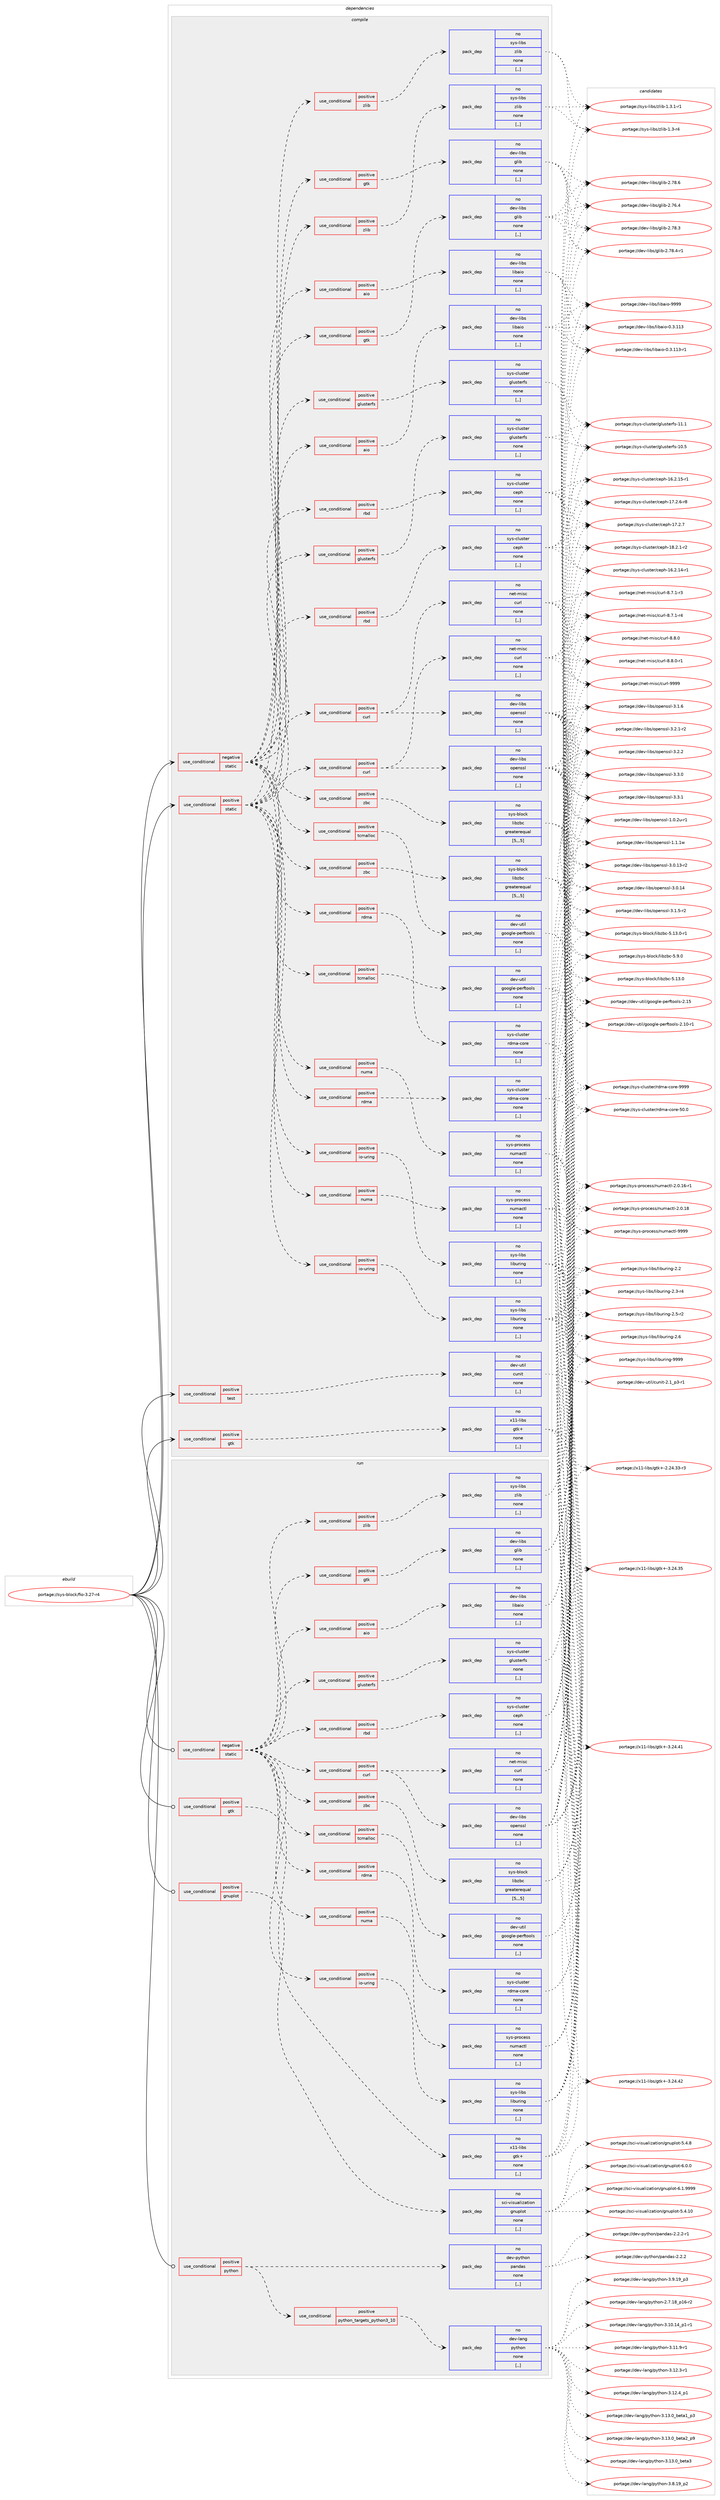 digraph prolog {

# *************
# Graph options
# *************

newrank=true;
concentrate=true;
compound=true;
graph [rankdir=LR,fontname=Helvetica,fontsize=10,ranksep=1.5];#, ranksep=2.5, nodesep=0.2];
edge  [arrowhead=vee];
node  [fontname=Helvetica,fontsize=10];

# **********
# The ebuild
# **********

subgraph cluster_leftcol {
color=gray;
rank=same;
label=<<i>ebuild</i>>;
id [label="portage://sys-block/fio-3.27-r4", color=red, width=4, href="../sys-block/fio-3.27-r4.svg"];
}

# ****************
# The dependencies
# ****************

subgraph cluster_midcol {
color=gray;
label=<<i>dependencies</i>>;
subgraph cluster_compile {
fillcolor="#eeeeee";
style=filled;
label=<<i>compile</i>>;
subgraph cond110755 {
dependency417961 [label=<<TABLE BORDER="0" CELLBORDER="1" CELLSPACING="0" CELLPADDING="4"><TR><TD ROWSPAN="3" CELLPADDING="10">use_conditional</TD></TR><TR><TD>negative</TD></TR><TR><TD>static</TD></TR></TABLE>>, shape=none, color=red];
subgraph cond110756 {
dependency417962 [label=<<TABLE BORDER="0" CELLBORDER="1" CELLSPACING="0" CELLPADDING="4"><TR><TD ROWSPAN="3" CELLPADDING="10">use_conditional</TD></TR><TR><TD>positive</TD></TR><TR><TD>aio</TD></TR></TABLE>>, shape=none, color=red];
subgraph pack304337 {
dependency417963 [label=<<TABLE BORDER="0" CELLBORDER="1" CELLSPACING="0" CELLPADDING="4" WIDTH="220"><TR><TD ROWSPAN="6" CELLPADDING="30">pack_dep</TD></TR><TR><TD WIDTH="110">no</TD></TR><TR><TD>dev-libs</TD></TR><TR><TD>libaio</TD></TR><TR><TD>none</TD></TR><TR><TD>[,,]</TD></TR></TABLE>>, shape=none, color=blue];
}
dependency417962:e -> dependency417963:w [weight=20,style="dashed",arrowhead="vee"];
}
dependency417961:e -> dependency417962:w [weight=20,style="dashed",arrowhead="vee"];
subgraph cond110757 {
dependency417964 [label=<<TABLE BORDER="0" CELLBORDER="1" CELLSPACING="0" CELLPADDING="4"><TR><TD ROWSPAN="3" CELLPADDING="10">use_conditional</TD></TR><TR><TD>positive</TD></TR><TR><TD>curl</TD></TR></TABLE>>, shape=none, color=red];
subgraph pack304338 {
dependency417965 [label=<<TABLE BORDER="0" CELLBORDER="1" CELLSPACING="0" CELLPADDING="4" WIDTH="220"><TR><TD ROWSPAN="6" CELLPADDING="30">pack_dep</TD></TR><TR><TD WIDTH="110">no</TD></TR><TR><TD>net-misc</TD></TR><TR><TD>curl</TD></TR><TR><TD>none</TD></TR><TR><TD>[,,]</TD></TR></TABLE>>, shape=none, color=blue];
}
dependency417964:e -> dependency417965:w [weight=20,style="dashed",arrowhead="vee"];
subgraph pack304339 {
dependency417966 [label=<<TABLE BORDER="0" CELLBORDER="1" CELLSPACING="0" CELLPADDING="4" WIDTH="220"><TR><TD ROWSPAN="6" CELLPADDING="30">pack_dep</TD></TR><TR><TD WIDTH="110">no</TD></TR><TR><TD>dev-libs</TD></TR><TR><TD>openssl</TD></TR><TR><TD>none</TD></TR><TR><TD>[,,]</TD></TR></TABLE>>, shape=none, color=blue];
}
dependency417964:e -> dependency417966:w [weight=20,style="dashed",arrowhead="vee"];
}
dependency417961:e -> dependency417964:w [weight=20,style="dashed",arrowhead="vee"];
subgraph cond110758 {
dependency417967 [label=<<TABLE BORDER="0" CELLBORDER="1" CELLSPACING="0" CELLPADDING="4"><TR><TD ROWSPAN="3" CELLPADDING="10">use_conditional</TD></TR><TR><TD>positive</TD></TR><TR><TD>glusterfs</TD></TR></TABLE>>, shape=none, color=red];
subgraph pack304340 {
dependency417968 [label=<<TABLE BORDER="0" CELLBORDER="1" CELLSPACING="0" CELLPADDING="4" WIDTH="220"><TR><TD ROWSPAN="6" CELLPADDING="30">pack_dep</TD></TR><TR><TD WIDTH="110">no</TD></TR><TR><TD>sys-cluster</TD></TR><TR><TD>glusterfs</TD></TR><TR><TD>none</TD></TR><TR><TD>[,,]</TD></TR></TABLE>>, shape=none, color=blue];
}
dependency417967:e -> dependency417968:w [weight=20,style="dashed",arrowhead="vee"];
}
dependency417961:e -> dependency417967:w [weight=20,style="dashed",arrowhead="vee"];
subgraph cond110759 {
dependency417969 [label=<<TABLE BORDER="0" CELLBORDER="1" CELLSPACING="0" CELLPADDING="4"><TR><TD ROWSPAN="3" CELLPADDING="10">use_conditional</TD></TR><TR><TD>positive</TD></TR><TR><TD>gtk</TD></TR></TABLE>>, shape=none, color=red];
subgraph pack304341 {
dependency417970 [label=<<TABLE BORDER="0" CELLBORDER="1" CELLSPACING="0" CELLPADDING="4" WIDTH="220"><TR><TD ROWSPAN="6" CELLPADDING="30">pack_dep</TD></TR><TR><TD WIDTH="110">no</TD></TR><TR><TD>dev-libs</TD></TR><TR><TD>glib</TD></TR><TR><TD>none</TD></TR><TR><TD>[,,]</TD></TR></TABLE>>, shape=none, color=blue];
}
dependency417969:e -> dependency417970:w [weight=20,style="dashed",arrowhead="vee"];
}
dependency417961:e -> dependency417969:w [weight=20,style="dashed",arrowhead="vee"];
subgraph cond110760 {
dependency417971 [label=<<TABLE BORDER="0" CELLBORDER="1" CELLSPACING="0" CELLPADDING="4"><TR><TD ROWSPAN="3" CELLPADDING="10">use_conditional</TD></TR><TR><TD>positive</TD></TR><TR><TD>io-uring</TD></TR></TABLE>>, shape=none, color=red];
subgraph pack304342 {
dependency417972 [label=<<TABLE BORDER="0" CELLBORDER="1" CELLSPACING="0" CELLPADDING="4" WIDTH="220"><TR><TD ROWSPAN="6" CELLPADDING="30">pack_dep</TD></TR><TR><TD WIDTH="110">no</TD></TR><TR><TD>sys-libs</TD></TR><TR><TD>liburing</TD></TR><TR><TD>none</TD></TR><TR><TD>[,,]</TD></TR></TABLE>>, shape=none, color=blue];
}
dependency417971:e -> dependency417972:w [weight=20,style="dashed",arrowhead="vee"];
}
dependency417961:e -> dependency417971:w [weight=20,style="dashed",arrowhead="vee"];
subgraph cond110761 {
dependency417973 [label=<<TABLE BORDER="0" CELLBORDER="1" CELLSPACING="0" CELLPADDING="4"><TR><TD ROWSPAN="3" CELLPADDING="10">use_conditional</TD></TR><TR><TD>positive</TD></TR><TR><TD>numa</TD></TR></TABLE>>, shape=none, color=red];
subgraph pack304343 {
dependency417974 [label=<<TABLE BORDER="0" CELLBORDER="1" CELLSPACING="0" CELLPADDING="4" WIDTH="220"><TR><TD ROWSPAN="6" CELLPADDING="30">pack_dep</TD></TR><TR><TD WIDTH="110">no</TD></TR><TR><TD>sys-process</TD></TR><TR><TD>numactl</TD></TR><TR><TD>none</TD></TR><TR><TD>[,,]</TD></TR></TABLE>>, shape=none, color=blue];
}
dependency417973:e -> dependency417974:w [weight=20,style="dashed",arrowhead="vee"];
}
dependency417961:e -> dependency417973:w [weight=20,style="dashed",arrowhead="vee"];
subgraph cond110762 {
dependency417975 [label=<<TABLE BORDER="0" CELLBORDER="1" CELLSPACING="0" CELLPADDING="4"><TR><TD ROWSPAN="3" CELLPADDING="10">use_conditional</TD></TR><TR><TD>positive</TD></TR><TR><TD>rbd</TD></TR></TABLE>>, shape=none, color=red];
subgraph pack304344 {
dependency417976 [label=<<TABLE BORDER="0" CELLBORDER="1" CELLSPACING="0" CELLPADDING="4" WIDTH="220"><TR><TD ROWSPAN="6" CELLPADDING="30">pack_dep</TD></TR><TR><TD WIDTH="110">no</TD></TR><TR><TD>sys-cluster</TD></TR><TR><TD>ceph</TD></TR><TR><TD>none</TD></TR><TR><TD>[,,]</TD></TR></TABLE>>, shape=none, color=blue];
}
dependency417975:e -> dependency417976:w [weight=20,style="dashed",arrowhead="vee"];
}
dependency417961:e -> dependency417975:w [weight=20,style="dashed",arrowhead="vee"];
subgraph cond110763 {
dependency417977 [label=<<TABLE BORDER="0" CELLBORDER="1" CELLSPACING="0" CELLPADDING="4"><TR><TD ROWSPAN="3" CELLPADDING="10">use_conditional</TD></TR><TR><TD>positive</TD></TR><TR><TD>rdma</TD></TR></TABLE>>, shape=none, color=red];
subgraph pack304345 {
dependency417978 [label=<<TABLE BORDER="0" CELLBORDER="1" CELLSPACING="0" CELLPADDING="4" WIDTH="220"><TR><TD ROWSPAN="6" CELLPADDING="30">pack_dep</TD></TR><TR><TD WIDTH="110">no</TD></TR><TR><TD>sys-cluster</TD></TR><TR><TD>rdma-core</TD></TR><TR><TD>none</TD></TR><TR><TD>[,,]</TD></TR></TABLE>>, shape=none, color=blue];
}
dependency417977:e -> dependency417978:w [weight=20,style="dashed",arrowhead="vee"];
}
dependency417961:e -> dependency417977:w [weight=20,style="dashed",arrowhead="vee"];
subgraph cond110764 {
dependency417979 [label=<<TABLE BORDER="0" CELLBORDER="1" CELLSPACING="0" CELLPADDING="4"><TR><TD ROWSPAN="3" CELLPADDING="10">use_conditional</TD></TR><TR><TD>positive</TD></TR><TR><TD>tcmalloc</TD></TR></TABLE>>, shape=none, color=red];
subgraph pack304346 {
dependency417980 [label=<<TABLE BORDER="0" CELLBORDER="1" CELLSPACING="0" CELLPADDING="4" WIDTH="220"><TR><TD ROWSPAN="6" CELLPADDING="30">pack_dep</TD></TR><TR><TD WIDTH="110">no</TD></TR><TR><TD>dev-util</TD></TR><TR><TD>google-perftools</TD></TR><TR><TD>none</TD></TR><TR><TD>[,,]</TD></TR></TABLE>>, shape=none, color=blue];
}
dependency417979:e -> dependency417980:w [weight=20,style="dashed",arrowhead="vee"];
}
dependency417961:e -> dependency417979:w [weight=20,style="dashed",arrowhead="vee"];
subgraph cond110765 {
dependency417981 [label=<<TABLE BORDER="0" CELLBORDER="1" CELLSPACING="0" CELLPADDING="4"><TR><TD ROWSPAN="3" CELLPADDING="10">use_conditional</TD></TR><TR><TD>positive</TD></TR><TR><TD>zbc</TD></TR></TABLE>>, shape=none, color=red];
subgraph pack304347 {
dependency417982 [label=<<TABLE BORDER="0" CELLBORDER="1" CELLSPACING="0" CELLPADDING="4" WIDTH="220"><TR><TD ROWSPAN="6" CELLPADDING="30">pack_dep</TD></TR><TR><TD WIDTH="110">no</TD></TR><TR><TD>sys-block</TD></TR><TR><TD>libzbc</TD></TR><TR><TD>greaterequal</TD></TR><TR><TD>[5,,,5]</TD></TR></TABLE>>, shape=none, color=blue];
}
dependency417981:e -> dependency417982:w [weight=20,style="dashed",arrowhead="vee"];
}
dependency417961:e -> dependency417981:w [weight=20,style="dashed",arrowhead="vee"];
subgraph cond110766 {
dependency417983 [label=<<TABLE BORDER="0" CELLBORDER="1" CELLSPACING="0" CELLPADDING="4"><TR><TD ROWSPAN="3" CELLPADDING="10">use_conditional</TD></TR><TR><TD>positive</TD></TR><TR><TD>zlib</TD></TR></TABLE>>, shape=none, color=red];
subgraph pack304348 {
dependency417984 [label=<<TABLE BORDER="0" CELLBORDER="1" CELLSPACING="0" CELLPADDING="4" WIDTH="220"><TR><TD ROWSPAN="6" CELLPADDING="30">pack_dep</TD></TR><TR><TD WIDTH="110">no</TD></TR><TR><TD>sys-libs</TD></TR><TR><TD>zlib</TD></TR><TR><TD>none</TD></TR><TR><TD>[,,]</TD></TR></TABLE>>, shape=none, color=blue];
}
dependency417983:e -> dependency417984:w [weight=20,style="dashed",arrowhead="vee"];
}
dependency417961:e -> dependency417983:w [weight=20,style="dashed",arrowhead="vee"];
}
id:e -> dependency417961:w [weight=20,style="solid",arrowhead="vee"];
subgraph cond110767 {
dependency417985 [label=<<TABLE BORDER="0" CELLBORDER="1" CELLSPACING="0" CELLPADDING="4"><TR><TD ROWSPAN="3" CELLPADDING="10">use_conditional</TD></TR><TR><TD>positive</TD></TR><TR><TD>gtk</TD></TR></TABLE>>, shape=none, color=red];
subgraph pack304349 {
dependency417986 [label=<<TABLE BORDER="0" CELLBORDER="1" CELLSPACING="0" CELLPADDING="4" WIDTH="220"><TR><TD ROWSPAN="6" CELLPADDING="30">pack_dep</TD></TR><TR><TD WIDTH="110">no</TD></TR><TR><TD>x11-libs</TD></TR><TR><TD>gtk+</TD></TR><TR><TD>none</TD></TR><TR><TD>[,,]</TD></TR></TABLE>>, shape=none, color=blue];
}
dependency417985:e -> dependency417986:w [weight=20,style="dashed",arrowhead="vee"];
}
id:e -> dependency417985:w [weight=20,style="solid",arrowhead="vee"];
subgraph cond110768 {
dependency417987 [label=<<TABLE BORDER="0" CELLBORDER="1" CELLSPACING="0" CELLPADDING="4"><TR><TD ROWSPAN="3" CELLPADDING="10">use_conditional</TD></TR><TR><TD>positive</TD></TR><TR><TD>static</TD></TR></TABLE>>, shape=none, color=red];
subgraph cond110769 {
dependency417988 [label=<<TABLE BORDER="0" CELLBORDER="1" CELLSPACING="0" CELLPADDING="4"><TR><TD ROWSPAN="3" CELLPADDING="10">use_conditional</TD></TR><TR><TD>positive</TD></TR><TR><TD>aio</TD></TR></TABLE>>, shape=none, color=red];
subgraph pack304350 {
dependency417989 [label=<<TABLE BORDER="0" CELLBORDER="1" CELLSPACING="0" CELLPADDING="4" WIDTH="220"><TR><TD ROWSPAN="6" CELLPADDING="30">pack_dep</TD></TR><TR><TD WIDTH="110">no</TD></TR><TR><TD>dev-libs</TD></TR><TR><TD>libaio</TD></TR><TR><TD>none</TD></TR><TR><TD>[,,]</TD></TR></TABLE>>, shape=none, color=blue];
}
dependency417988:e -> dependency417989:w [weight=20,style="dashed",arrowhead="vee"];
}
dependency417987:e -> dependency417988:w [weight=20,style="dashed",arrowhead="vee"];
subgraph cond110770 {
dependency417990 [label=<<TABLE BORDER="0" CELLBORDER="1" CELLSPACING="0" CELLPADDING="4"><TR><TD ROWSPAN="3" CELLPADDING="10">use_conditional</TD></TR><TR><TD>positive</TD></TR><TR><TD>curl</TD></TR></TABLE>>, shape=none, color=red];
subgraph pack304351 {
dependency417991 [label=<<TABLE BORDER="0" CELLBORDER="1" CELLSPACING="0" CELLPADDING="4" WIDTH="220"><TR><TD ROWSPAN="6" CELLPADDING="30">pack_dep</TD></TR><TR><TD WIDTH="110">no</TD></TR><TR><TD>net-misc</TD></TR><TR><TD>curl</TD></TR><TR><TD>none</TD></TR><TR><TD>[,,]</TD></TR></TABLE>>, shape=none, color=blue];
}
dependency417990:e -> dependency417991:w [weight=20,style="dashed",arrowhead="vee"];
subgraph pack304352 {
dependency417992 [label=<<TABLE BORDER="0" CELLBORDER="1" CELLSPACING="0" CELLPADDING="4" WIDTH="220"><TR><TD ROWSPAN="6" CELLPADDING="30">pack_dep</TD></TR><TR><TD WIDTH="110">no</TD></TR><TR><TD>dev-libs</TD></TR><TR><TD>openssl</TD></TR><TR><TD>none</TD></TR><TR><TD>[,,]</TD></TR></TABLE>>, shape=none, color=blue];
}
dependency417990:e -> dependency417992:w [weight=20,style="dashed",arrowhead="vee"];
}
dependency417987:e -> dependency417990:w [weight=20,style="dashed",arrowhead="vee"];
subgraph cond110771 {
dependency417993 [label=<<TABLE BORDER="0" CELLBORDER="1" CELLSPACING="0" CELLPADDING="4"><TR><TD ROWSPAN="3" CELLPADDING="10">use_conditional</TD></TR><TR><TD>positive</TD></TR><TR><TD>glusterfs</TD></TR></TABLE>>, shape=none, color=red];
subgraph pack304353 {
dependency417994 [label=<<TABLE BORDER="0" CELLBORDER="1" CELLSPACING="0" CELLPADDING="4" WIDTH="220"><TR><TD ROWSPAN="6" CELLPADDING="30">pack_dep</TD></TR><TR><TD WIDTH="110">no</TD></TR><TR><TD>sys-cluster</TD></TR><TR><TD>glusterfs</TD></TR><TR><TD>none</TD></TR><TR><TD>[,,]</TD></TR></TABLE>>, shape=none, color=blue];
}
dependency417993:e -> dependency417994:w [weight=20,style="dashed",arrowhead="vee"];
}
dependency417987:e -> dependency417993:w [weight=20,style="dashed",arrowhead="vee"];
subgraph cond110772 {
dependency417995 [label=<<TABLE BORDER="0" CELLBORDER="1" CELLSPACING="0" CELLPADDING="4"><TR><TD ROWSPAN="3" CELLPADDING="10">use_conditional</TD></TR><TR><TD>positive</TD></TR><TR><TD>gtk</TD></TR></TABLE>>, shape=none, color=red];
subgraph pack304354 {
dependency417996 [label=<<TABLE BORDER="0" CELLBORDER="1" CELLSPACING="0" CELLPADDING="4" WIDTH="220"><TR><TD ROWSPAN="6" CELLPADDING="30">pack_dep</TD></TR><TR><TD WIDTH="110">no</TD></TR><TR><TD>dev-libs</TD></TR><TR><TD>glib</TD></TR><TR><TD>none</TD></TR><TR><TD>[,,]</TD></TR></TABLE>>, shape=none, color=blue];
}
dependency417995:e -> dependency417996:w [weight=20,style="dashed",arrowhead="vee"];
}
dependency417987:e -> dependency417995:w [weight=20,style="dashed",arrowhead="vee"];
subgraph cond110773 {
dependency417997 [label=<<TABLE BORDER="0" CELLBORDER="1" CELLSPACING="0" CELLPADDING="4"><TR><TD ROWSPAN="3" CELLPADDING="10">use_conditional</TD></TR><TR><TD>positive</TD></TR><TR><TD>io-uring</TD></TR></TABLE>>, shape=none, color=red];
subgraph pack304355 {
dependency417998 [label=<<TABLE BORDER="0" CELLBORDER="1" CELLSPACING="0" CELLPADDING="4" WIDTH="220"><TR><TD ROWSPAN="6" CELLPADDING="30">pack_dep</TD></TR><TR><TD WIDTH="110">no</TD></TR><TR><TD>sys-libs</TD></TR><TR><TD>liburing</TD></TR><TR><TD>none</TD></TR><TR><TD>[,,]</TD></TR></TABLE>>, shape=none, color=blue];
}
dependency417997:e -> dependency417998:w [weight=20,style="dashed",arrowhead="vee"];
}
dependency417987:e -> dependency417997:w [weight=20,style="dashed",arrowhead="vee"];
subgraph cond110774 {
dependency417999 [label=<<TABLE BORDER="0" CELLBORDER="1" CELLSPACING="0" CELLPADDING="4"><TR><TD ROWSPAN="3" CELLPADDING="10">use_conditional</TD></TR><TR><TD>positive</TD></TR><TR><TD>numa</TD></TR></TABLE>>, shape=none, color=red];
subgraph pack304356 {
dependency418000 [label=<<TABLE BORDER="0" CELLBORDER="1" CELLSPACING="0" CELLPADDING="4" WIDTH="220"><TR><TD ROWSPAN="6" CELLPADDING="30">pack_dep</TD></TR><TR><TD WIDTH="110">no</TD></TR><TR><TD>sys-process</TD></TR><TR><TD>numactl</TD></TR><TR><TD>none</TD></TR><TR><TD>[,,]</TD></TR></TABLE>>, shape=none, color=blue];
}
dependency417999:e -> dependency418000:w [weight=20,style="dashed",arrowhead="vee"];
}
dependency417987:e -> dependency417999:w [weight=20,style="dashed",arrowhead="vee"];
subgraph cond110775 {
dependency418001 [label=<<TABLE BORDER="0" CELLBORDER="1" CELLSPACING="0" CELLPADDING="4"><TR><TD ROWSPAN="3" CELLPADDING="10">use_conditional</TD></TR><TR><TD>positive</TD></TR><TR><TD>rbd</TD></TR></TABLE>>, shape=none, color=red];
subgraph pack304357 {
dependency418002 [label=<<TABLE BORDER="0" CELLBORDER="1" CELLSPACING="0" CELLPADDING="4" WIDTH="220"><TR><TD ROWSPAN="6" CELLPADDING="30">pack_dep</TD></TR><TR><TD WIDTH="110">no</TD></TR><TR><TD>sys-cluster</TD></TR><TR><TD>ceph</TD></TR><TR><TD>none</TD></TR><TR><TD>[,,]</TD></TR></TABLE>>, shape=none, color=blue];
}
dependency418001:e -> dependency418002:w [weight=20,style="dashed",arrowhead="vee"];
}
dependency417987:e -> dependency418001:w [weight=20,style="dashed",arrowhead="vee"];
subgraph cond110776 {
dependency418003 [label=<<TABLE BORDER="0" CELLBORDER="1" CELLSPACING="0" CELLPADDING="4"><TR><TD ROWSPAN="3" CELLPADDING="10">use_conditional</TD></TR><TR><TD>positive</TD></TR><TR><TD>rdma</TD></TR></TABLE>>, shape=none, color=red];
subgraph pack304358 {
dependency418004 [label=<<TABLE BORDER="0" CELLBORDER="1" CELLSPACING="0" CELLPADDING="4" WIDTH="220"><TR><TD ROWSPAN="6" CELLPADDING="30">pack_dep</TD></TR><TR><TD WIDTH="110">no</TD></TR><TR><TD>sys-cluster</TD></TR><TR><TD>rdma-core</TD></TR><TR><TD>none</TD></TR><TR><TD>[,,]</TD></TR></TABLE>>, shape=none, color=blue];
}
dependency418003:e -> dependency418004:w [weight=20,style="dashed",arrowhead="vee"];
}
dependency417987:e -> dependency418003:w [weight=20,style="dashed",arrowhead="vee"];
subgraph cond110777 {
dependency418005 [label=<<TABLE BORDER="0" CELLBORDER="1" CELLSPACING="0" CELLPADDING="4"><TR><TD ROWSPAN="3" CELLPADDING="10">use_conditional</TD></TR><TR><TD>positive</TD></TR><TR><TD>tcmalloc</TD></TR></TABLE>>, shape=none, color=red];
subgraph pack304359 {
dependency418006 [label=<<TABLE BORDER="0" CELLBORDER="1" CELLSPACING="0" CELLPADDING="4" WIDTH="220"><TR><TD ROWSPAN="6" CELLPADDING="30">pack_dep</TD></TR><TR><TD WIDTH="110">no</TD></TR><TR><TD>dev-util</TD></TR><TR><TD>google-perftools</TD></TR><TR><TD>none</TD></TR><TR><TD>[,,]</TD></TR></TABLE>>, shape=none, color=blue];
}
dependency418005:e -> dependency418006:w [weight=20,style="dashed",arrowhead="vee"];
}
dependency417987:e -> dependency418005:w [weight=20,style="dashed",arrowhead="vee"];
subgraph cond110778 {
dependency418007 [label=<<TABLE BORDER="0" CELLBORDER="1" CELLSPACING="0" CELLPADDING="4"><TR><TD ROWSPAN="3" CELLPADDING="10">use_conditional</TD></TR><TR><TD>positive</TD></TR><TR><TD>zbc</TD></TR></TABLE>>, shape=none, color=red];
subgraph pack304360 {
dependency418008 [label=<<TABLE BORDER="0" CELLBORDER="1" CELLSPACING="0" CELLPADDING="4" WIDTH="220"><TR><TD ROWSPAN="6" CELLPADDING="30">pack_dep</TD></TR><TR><TD WIDTH="110">no</TD></TR><TR><TD>sys-block</TD></TR><TR><TD>libzbc</TD></TR><TR><TD>greaterequal</TD></TR><TR><TD>[5,,,5]</TD></TR></TABLE>>, shape=none, color=blue];
}
dependency418007:e -> dependency418008:w [weight=20,style="dashed",arrowhead="vee"];
}
dependency417987:e -> dependency418007:w [weight=20,style="dashed",arrowhead="vee"];
subgraph cond110779 {
dependency418009 [label=<<TABLE BORDER="0" CELLBORDER="1" CELLSPACING="0" CELLPADDING="4"><TR><TD ROWSPAN="3" CELLPADDING="10">use_conditional</TD></TR><TR><TD>positive</TD></TR><TR><TD>zlib</TD></TR></TABLE>>, shape=none, color=red];
subgraph pack304361 {
dependency418010 [label=<<TABLE BORDER="0" CELLBORDER="1" CELLSPACING="0" CELLPADDING="4" WIDTH="220"><TR><TD ROWSPAN="6" CELLPADDING="30">pack_dep</TD></TR><TR><TD WIDTH="110">no</TD></TR><TR><TD>sys-libs</TD></TR><TR><TD>zlib</TD></TR><TR><TD>none</TD></TR><TR><TD>[,,]</TD></TR></TABLE>>, shape=none, color=blue];
}
dependency418009:e -> dependency418010:w [weight=20,style="dashed",arrowhead="vee"];
}
dependency417987:e -> dependency418009:w [weight=20,style="dashed",arrowhead="vee"];
}
id:e -> dependency417987:w [weight=20,style="solid",arrowhead="vee"];
subgraph cond110780 {
dependency418011 [label=<<TABLE BORDER="0" CELLBORDER="1" CELLSPACING="0" CELLPADDING="4"><TR><TD ROWSPAN="3" CELLPADDING="10">use_conditional</TD></TR><TR><TD>positive</TD></TR><TR><TD>test</TD></TR></TABLE>>, shape=none, color=red];
subgraph pack304362 {
dependency418012 [label=<<TABLE BORDER="0" CELLBORDER="1" CELLSPACING="0" CELLPADDING="4" WIDTH="220"><TR><TD ROWSPAN="6" CELLPADDING="30">pack_dep</TD></TR><TR><TD WIDTH="110">no</TD></TR><TR><TD>dev-util</TD></TR><TR><TD>cunit</TD></TR><TR><TD>none</TD></TR><TR><TD>[,,]</TD></TR></TABLE>>, shape=none, color=blue];
}
dependency418011:e -> dependency418012:w [weight=20,style="dashed",arrowhead="vee"];
}
id:e -> dependency418011:w [weight=20,style="solid",arrowhead="vee"];
}
subgraph cluster_compileandrun {
fillcolor="#eeeeee";
style=filled;
label=<<i>compile and run</i>>;
}
subgraph cluster_run {
fillcolor="#eeeeee";
style=filled;
label=<<i>run</i>>;
subgraph cond110781 {
dependency418013 [label=<<TABLE BORDER="0" CELLBORDER="1" CELLSPACING="0" CELLPADDING="4"><TR><TD ROWSPAN="3" CELLPADDING="10">use_conditional</TD></TR><TR><TD>negative</TD></TR><TR><TD>static</TD></TR></TABLE>>, shape=none, color=red];
subgraph cond110782 {
dependency418014 [label=<<TABLE BORDER="0" CELLBORDER="1" CELLSPACING="0" CELLPADDING="4"><TR><TD ROWSPAN="3" CELLPADDING="10">use_conditional</TD></TR><TR><TD>positive</TD></TR><TR><TD>aio</TD></TR></TABLE>>, shape=none, color=red];
subgraph pack304363 {
dependency418015 [label=<<TABLE BORDER="0" CELLBORDER="1" CELLSPACING="0" CELLPADDING="4" WIDTH="220"><TR><TD ROWSPAN="6" CELLPADDING="30">pack_dep</TD></TR><TR><TD WIDTH="110">no</TD></TR><TR><TD>dev-libs</TD></TR><TR><TD>libaio</TD></TR><TR><TD>none</TD></TR><TR><TD>[,,]</TD></TR></TABLE>>, shape=none, color=blue];
}
dependency418014:e -> dependency418015:w [weight=20,style="dashed",arrowhead="vee"];
}
dependency418013:e -> dependency418014:w [weight=20,style="dashed",arrowhead="vee"];
subgraph cond110783 {
dependency418016 [label=<<TABLE BORDER="0" CELLBORDER="1" CELLSPACING="0" CELLPADDING="4"><TR><TD ROWSPAN="3" CELLPADDING="10">use_conditional</TD></TR><TR><TD>positive</TD></TR><TR><TD>curl</TD></TR></TABLE>>, shape=none, color=red];
subgraph pack304364 {
dependency418017 [label=<<TABLE BORDER="0" CELLBORDER="1" CELLSPACING="0" CELLPADDING="4" WIDTH="220"><TR><TD ROWSPAN="6" CELLPADDING="30">pack_dep</TD></TR><TR><TD WIDTH="110">no</TD></TR><TR><TD>net-misc</TD></TR><TR><TD>curl</TD></TR><TR><TD>none</TD></TR><TR><TD>[,,]</TD></TR></TABLE>>, shape=none, color=blue];
}
dependency418016:e -> dependency418017:w [weight=20,style="dashed",arrowhead="vee"];
subgraph pack304365 {
dependency418018 [label=<<TABLE BORDER="0" CELLBORDER="1" CELLSPACING="0" CELLPADDING="4" WIDTH="220"><TR><TD ROWSPAN="6" CELLPADDING="30">pack_dep</TD></TR><TR><TD WIDTH="110">no</TD></TR><TR><TD>dev-libs</TD></TR><TR><TD>openssl</TD></TR><TR><TD>none</TD></TR><TR><TD>[,,]</TD></TR></TABLE>>, shape=none, color=blue];
}
dependency418016:e -> dependency418018:w [weight=20,style="dashed",arrowhead="vee"];
}
dependency418013:e -> dependency418016:w [weight=20,style="dashed",arrowhead="vee"];
subgraph cond110784 {
dependency418019 [label=<<TABLE BORDER="0" CELLBORDER="1" CELLSPACING="0" CELLPADDING="4"><TR><TD ROWSPAN="3" CELLPADDING="10">use_conditional</TD></TR><TR><TD>positive</TD></TR><TR><TD>glusterfs</TD></TR></TABLE>>, shape=none, color=red];
subgraph pack304366 {
dependency418020 [label=<<TABLE BORDER="0" CELLBORDER="1" CELLSPACING="0" CELLPADDING="4" WIDTH="220"><TR><TD ROWSPAN="6" CELLPADDING="30">pack_dep</TD></TR><TR><TD WIDTH="110">no</TD></TR><TR><TD>sys-cluster</TD></TR><TR><TD>glusterfs</TD></TR><TR><TD>none</TD></TR><TR><TD>[,,]</TD></TR></TABLE>>, shape=none, color=blue];
}
dependency418019:e -> dependency418020:w [weight=20,style="dashed",arrowhead="vee"];
}
dependency418013:e -> dependency418019:w [weight=20,style="dashed",arrowhead="vee"];
subgraph cond110785 {
dependency418021 [label=<<TABLE BORDER="0" CELLBORDER="1" CELLSPACING="0" CELLPADDING="4"><TR><TD ROWSPAN="3" CELLPADDING="10">use_conditional</TD></TR><TR><TD>positive</TD></TR><TR><TD>gtk</TD></TR></TABLE>>, shape=none, color=red];
subgraph pack304367 {
dependency418022 [label=<<TABLE BORDER="0" CELLBORDER="1" CELLSPACING="0" CELLPADDING="4" WIDTH="220"><TR><TD ROWSPAN="6" CELLPADDING="30">pack_dep</TD></TR><TR><TD WIDTH="110">no</TD></TR><TR><TD>dev-libs</TD></TR><TR><TD>glib</TD></TR><TR><TD>none</TD></TR><TR><TD>[,,]</TD></TR></TABLE>>, shape=none, color=blue];
}
dependency418021:e -> dependency418022:w [weight=20,style="dashed",arrowhead="vee"];
}
dependency418013:e -> dependency418021:w [weight=20,style="dashed",arrowhead="vee"];
subgraph cond110786 {
dependency418023 [label=<<TABLE BORDER="0" CELLBORDER="1" CELLSPACING="0" CELLPADDING="4"><TR><TD ROWSPAN="3" CELLPADDING="10">use_conditional</TD></TR><TR><TD>positive</TD></TR><TR><TD>io-uring</TD></TR></TABLE>>, shape=none, color=red];
subgraph pack304368 {
dependency418024 [label=<<TABLE BORDER="0" CELLBORDER="1" CELLSPACING="0" CELLPADDING="4" WIDTH="220"><TR><TD ROWSPAN="6" CELLPADDING="30">pack_dep</TD></TR><TR><TD WIDTH="110">no</TD></TR><TR><TD>sys-libs</TD></TR><TR><TD>liburing</TD></TR><TR><TD>none</TD></TR><TR><TD>[,,]</TD></TR></TABLE>>, shape=none, color=blue];
}
dependency418023:e -> dependency418024:w [weight=20,style="dashed",arrowhead="vee"];
}
dependency418013:e -> dependency418023:w [weight=20,style="dashed",arrowhead="vee"];
subgraph cond110787 {
dependency418025 [label=<<TABLE BORDER="0" CELLBORDER="1" CELLSPACING="0" CELLPADDING="4"><TR><TD ROWSPAN="3" CELLPADDING="10">use_conditional</TD></TR><TR><TD>positive</TD></TR><TR><TD>numa</TD></TR></TABLE>>, shape=none, color=red];
subgraph pack304369 {
dependency418026 [label=<<TABLE BORDER="0" CELLBORDER="1" CELLSPACING="0" CELLPADDING="4" WIDTH="220"><TR><TD ROWSPAN="6" CELLPADDING="30">pack_dep</TD></TR><TR><TD WIDTH="110">no</TD></TR><TR><TD>sys-process</TD></TR><TR><TD>numactl</TD></TR><TR><TD>none</TD></TR><TR><TD>[,,]</TD></TR></TABLE>>, shape=none, color=blue];
}
dependency418025:e -> dependency418026:w [weight=20,style="dashed",arrowhead="vee"];
}
dependency418013:e -> dependency418025:w [weight=20,style="dashed",arrowhead="vee"];
subgraph cond110788 {
dependency418027 [label=<<TABLE BORDER="0" CELLBORDER="1" CELLSPACING="0" CELLPADDING="4"><TR><TD ROWSPAN="3" CELLPADDING="10">use_conditional</TD></TR><TR><TD>positive</TD></TR><TR><TD>rbd</TD></TR></TABLE>>, shape=none, color=red];
subgraph pack304370 {
dependency418028 [label=<<TABLE BORDER="0" CELLBORDER="1" CELLSPACING="0" CELLPADDING="4" WIDTH="220"><TR><TD ROWSPAN="6" CELLPADDING="30">pack_dep</TD></TR><TR><TD WIDTH="110">no</TD></TR><TR><TD>sys-cluster</TD></TR><TR><TD>ceph</TD></TR><TR><TD>none</TD></TR><TR><TD>[,,]</TD></TR></TABLE>>, shape=none, color=blue];
}
dependency418027:e -> dependency418028:w [weight=20,style="dashed",arrowhead="vee"];
}
dependency418013:e -> dependency418027:w [weight=20,style="dashed",arrowhead="vee"];
subgraph cond110789 {
dependency418029 [label=<<TABLE BORDER="0" CELLBORDER="1" CELLSPACING="0" CELLPADDING="4"><TR><TD ROWSPAN="3" CELLPADDING="10">use_conditional</TD></TR><TR><TD>positive</TD></TR><TR><TD>rdma</TD></TR></TABLE>>, shape=none, color=red];
subgraph pack304371 {
dependency418030 [label=<<TABLE BORDER="0" CELLBORDER="1" CELLSPACING="0" CELLPADDING="4" WIDTH="220"><TR><TD ROWSPAN="6" CELLPADDING="30">pack_dep</TD></TR><TR><TD WIDTH="110">no</TD></TR><TR><TD>sys-cluster</TD></TR><TR><TD>rdma-core</TD></TR><TR><TD>none</TD></TR><TR><TD>[,,]</TD></TR></TABLE>>, shape=none, color=blue];
}
dependency418029:e -> dependency418030:w [weight=20,style="dashed",arrowhead="vee"];
}
dependency418013:e -> dependency418029:w [weight=20,style="dashed",arrowhead="vee"];
subgraph cond110790 {
dependency418031 [label=<<TABLE BORDER="0" CELLBORDER="1" CELLSPACING="0" CELLPADDING="4"><TR><TD ROWSPAN="3" CELLPADDING="10">use_conditional</TD></TR><TR><TD>positive</TD></TR><TR><TD>tcmalloc</TD></TR></TABLE>>, shape=none, color=red];
subgraph pack304372 {
dependency418032 [label=<<TABLE BORDER="0" CELLBORDER="1" CELLSPACING="0" CELLPADDING="4" WIDTH="220"><TR><TD ROWSPAN="6" CELLPADDING="30">pack_dep</TD></TR><TR><TD WIDTH="110">no</TD></TR><TR><TD>dev-util</TD></TR><TR><TD>google-perftools</TD></TR><TR><TD>none</TD></TR><TR><TD>[,,]</TD></TR></TABLE>>, shape=none, color=blue];
}
dependency418031:e -> dependency418032:w [weight=20,style="dashed",arrowhead="vee"];
}
dependency418013:e -> dependency418031:w [weight=20,style="dashed",arrowhead="vee"];
subgraph cond110791 {
dependency418033 [label=<<TABLE BORDER="0" CELLBORDER="1" CELLSPACING="0" CELLPADDING="4"><TR><TD ROWSPAN="3" CELLPADDING="10">use_conditional</TD></TR><TR><TD>positive</TD></TR><TR><TD>zbc</TD></TR></TABLE>>, shape=none, color=red];
subgraph pack304373 {
dependency418034 [label=<<TABLE BORDER="0" CELLBORDER="1" CELLSPACING="0" CELLPADDING="4" WIDTH="220"><TR><TD ROWSPAN="6" CELLPADDING="30">pack_dep</TD></TR><TR><TD WIDTH="110">no</TD></TR><TR><TD>sys-block</TD></TR><TR><TD>libzbc</TD></TR><TR><TD>greaterequal</TD></TR><TR><TD>[5,,,5]</TD></TR></TABLE>>, shape=none, color=blue];
}
dependency418033:e -> dependency418034:w [weight=20,style="dashed",arrowhead="vee"];
}
dependency418013:e -> dependency418033:w [weight=20,style="dashed",arrowhead="vee"];
subgraph cond110792 {
dependency418035 [label=<<TABLE BORDER="0" CELLBORDER="1" CELLSPACING="0" CELLPADDING="4"><TR><TD ROWSPAN="3" CELLPADDING="10">use_conditional</TD></TR><TR><TD>positive</TD></TR><TR><TD>zlib</TD></TR></TABLE>>, shape=none, color=red];
subgraph pack304374 {
dependency418036 [label=<<TABLE BORDER="0" CELLBORDER="1" CELLSPACING="0" CELLPADDING="4" WIDTH="220"><TR><TD ROWSPAN="6" CELLPADDING="30">pack_dep</TD></TR><TR><TD WIDTH="110">no</TD></TR><TR><TD>sys-libs</TD></TR><TR><TD>zlib</TD></TR><TR><TD>none</TD></TR><TR><TD>[,,]</TD></TR></TABLE>>, shape=none, color=blue];
}
dependency418035:e -> dependency418036:w [weight=20,style="dashed",arrowhead="vee"];
}
dependency418013:e -> dependency418035:w [weight=20,style="dashed",arrowhead="vee"];
}
id:e -> dependency418013:w [weight=20,style="solid",arrowhead="odot"];
subgraph cond110793 {
dependency418037 [label=<<TABLE BORDER="0" CELLBORDER="1" CELLSPACING="0" CELLPADDING="4"><TR><TD ROWSPAN="3" CELLPADDING="10">use_conditional</TD></TR><TR><TD>positive</TD></TR><TR><TD>gnuplot</TD></TR></TABLE>>, shape=none, color=red];
subgraph pack304375 {
dependency418038 [label=<<TABLE BORDER="0" CELLBORDER="1" CELLSPACING="0" CELLPADDING="4" WIDTH="220"><TR><TD ROWSPAN="6" CELLPADDING="30">pack_dep</TD></TR><TR><TD WIDTH="110">no</TD></TR><TR><TD>sci-visualization</TD></TR><TR><TD>gnuplot</TD></TR><TR><TD>none</TD></TR><TR><TD>[,,]</TD></TR></TABLE>>, shape=none, color=blue];
}
dependency418037:e -> dependency418038:w [weight=20,style="dashed",arrowhead="vee"];
}
id:e -> dependency418037:w [weight=20,style="solid",arrowhead="odot"];
subgraph cond110794 {
dependency418039 [label=<<TABLE BORDER="0" CELLBORDER="1" CELLSPACING="0" CELLPADDING="4"><TR><TD ROWSPAN="3" CELLPADDING="10">use_conditional</TD></TR><TR><TD>positive</TD></TR><TR><TD>gtk</TD></TR></TABLE>>, shape=none, color=red];
subgraph pack304376 {
dependency418040 [label=<<TABLE BORDER="0" CELLBORDER="1" CELLSPACING="0" CELLPADDING="4" WIDTH="220"><TR><TD ROWSPAN="6" CELLPADDING="30">pack_dep</TD></TR><TR><TD WIDTH="110">no</TD></TR><TR><TD>x11-libs</TD></TR><TR><TD>gtk+</TD></TR><TR><TD>none</TD></TR><TR><TD>[,,]</TD></TR></TABLE>>, shape=none, color=blue];
}
dependency418039:e -> dependency418040:w [weight=20,style="dashed",arrowhead="vee"];
}
id:e -> dependency418039:w [weight=20,style="solid",arrowhead="odot"];
subgraph cond110795 {
dependency418041 [label=<<TABLE BORDER="0" CELLBORDER="1" CELLSPACING="0" CELLPADDING="4"><TR><TD ROWSPAN="3" CELLPADDING="10">use_conditional</TD></TR><TR><TD>positive</TD></TR><TR><TD>python</TD></TR></TABLE>>, shape=none, color=red];
subgraph cond110796 {
dependency418042 [label=<<TABLE BORDER="0" CELLBORDER="1" CELLSPACING="0" CELLPADDING="4"><TR><TD ROWSPAN="3" CELLPADDING="10">use_conditional</TD></TR><TR><TD>positive</TD></TR><TR><TD>python_targets_python3_10</TD></TR></TABLE>>, shape=none, color=red];
subgraph pack304377 {
dependency418043 [label=<<TABLE BORDER="0" CELLBORDER="1" CELLSPACING="0" CELLPADDING="4" WIDTH="220"><TR><TD ROWSPAN="6" CELLPADDING="30">pack_dep</TD></TR><TR><TD WIDTH="110">no</TD></TR><TR><TD>dev-lang</TD></TR><TR><TD>python</TD></TR><TR><TD>none</TD></TR><TR><TD>[,,]</TD></TR></TABLE>>, shape=none, color=blue];
}
dependency418042:e -> dependency418043:w [weight=20,style="dashed",arrowhead="vee"];
}
dependency418041:e -> dependency418042:w [weight=20,style="dashed",arrowhead="vee"];
subgraph pack304378 {
dependency418044 [label=<<TABLE BORDER="0" CELLBORDER="1" CELLSPACING="0" CELLPADDING="4" WIDTH="220"><TR><TD ROWSPAN="6" CELLPADDING="30">pack_dep</TD></TR><TR><TD WIDTH="110">no</TD></TR><TR><TD>dev-python</TD></TR><TR><TD>pandas</TD></TR><TR><TD>none</TD></TR><TR><TD>[,,]</TD></TR></TABLE>>, shape=none, color=blue];
}
dependency418041:e -> dependency418044:w [weight=20,style="dashed",arrowhead="vee"];
}
id:e -> dependency418041:w [weight=20,style="solid",arrowhead="odot"];
}
}

# **************
# The candidates
# **************

subgraph cluster_choices {
rank=same;
color=gray;
label=<<i>candidates</i>>;

subgraph choice304337 {
color=black;
nodesep=1;
choice10010111845108105981154710810598971051114548465146494951 [label="portage://dev-libs/libaio-0.3.113", color=red, width=4,href="../dev-libs/libaio-0.3.113.svg"];
choice100101118451081059811547108105989710511145484651464949514511449 [label="portage://dev-libs/libaio-0.3.113-r1", color=red, width=4,href="../dev-libs/libaio-0.3.113-r1.svg"];
choice10010111845108105981154710810598971051114557575757 [label="portage://dev-libs/libaio-9999", color=red, width=4,href="../dev-libs/libaio-9999.svg"];
dependency417963:e -> choice10010111845108105981154710810598971051114548465146494951:w [style=dotted,weight="100"];
dependency417963:e -> choice100101118451081059811547108105989710511145484651464949514511449:w [style=dotted,weight="100"];
dependency417963:e -> choice10010111845108105981154710810598971051114557575757:w [style=dotted,weight="100"];
}
subgraph choice304338 {
color=black;
nodesep=1;
choice110101116451091051159947991171141084556465546494511451 [label="portage://net-misc/curl-8.7.1-r3", color=red, width=4,href="../net-misc/curl-8.7.1-r3.svg"];
choice110101116451091051159947991171141084556465546494511452 [label="portage://net-misc/curl-8.7.1-r4", color=red, width=4,href="../net-misc/curl-8.7.1-r4.svg"];
choice11010111645109105115994799117114108455646564648 [label="portage://net-misc/curl-8.8.0", color=red, width=4,href="../net-misc/curl-8.8.0.svg"];
choice110101116451091051159947991171141084556465646484511449 [label="portage://net-misc/curl-8.8.0-r1", color=red, width=4,href="../net-misc/curl-8.8.0-r1.svg"];
choice110101116451091051159947991171141084557575757 [label="portage://net-misc/curl-9999", color=red, width=4,href="../net-misc/curl-9999.svg"];
dependency417965:e -> choice110101116451091051159947991171141084556465546494511451:w [style=dotted,weight="100"];
dependency417965:e -> choice110101116451091051159947991171141084556465546494511452:w [style=dotted,weight="100"];
dependency417965:e -> choice11010111645109105115994799117114108455646564648:w [style=dotted,weight="100"];
dependency417965:e -> choice110101116451091051159947991171141084556465646484511449:w [style=dotted,weight="100"];
dependency417965:e -> choice110101116451091051159947991171141084557575757:w [style=dotted,weight="100"];
}
subgraph choice304339 {
color=black;
nodesep=1;
choice1001011184510810598115471111121011101151151084549464846501174511449 [label="portage://dev-libs/openssl-1.0.2u-r1", color=red, width=4,href="../dev-libs/openssl-1.0.2u-r1.svg"];
choice100101118451081059811547111112101110115115108454946494649119 [label="portage://dev-libs/openssl-1.1.1w", color=red, width=4,href="../dev-libs/openssl-1.1.1w.svg"];
choice100101118451081059811547111112101110115115108455146484649514511450 [label="portage://dev-libs/openssl-3.0.13-r2", color=red, width=4,href="../dev-libs/openssl-3.0.13-r2.svg"];
choice10010111845108105981154711111210111011511510845514648464952 [label="portage://dev-libs/openssl-3.0.14", color=red, width=4,href="../dev-libs/openssl-3.0.14.svg"];
choice1001011184510810598115471111121011101151151084551464946534511450 [label="portage://dev-libs/openssl-3.1.5-r2", color=red, width=4,href="../dev-libs/openssl-3.1.5-r2.svg"];
choice100101118451081059811547111112101110115115108455146494654 [label="portage://dev-libs/openssl-3.1.6", color=red, width=4,href="../dev-libs/openssl-3.1.6.svg"];
choice1001011184510810598115471111121011101151151084551465046494511450 [label="portage://dev-libs/openssl-3.2.1-r2", color=red, width=4,href="../dev-libs/openssl-3.2.1-r2.svg"];
choice100101118451081059811547111112101110115115108455146504650 [label="portage://dev-libs/openssl-3.2.2", color=red, width=4,href="../dev-libs/openssl-3.2.2.svg"];
choice100101118451081059811547111112101110115115108455146514648 [label="portage://dev-libs/openssl-3.3.0", color=red, width=4,href="../dev-libs/openssl-3.3.0.svg"];
choice100101118451081059811547111112101110115115108455146514649 [label="portage://dev-libs/openssl-3.3.1", color=red, width=4,href="../dev-libs/openssl-3.3.1.svg"];
dependency417966:e -> choice1001011184510810598115471111121011101151151084549464846501174511449:w [style=dotted,weight="100"];
dependency417966:e -> choice100101118451081059811547111112101110115115108454946494649119:w [style=dotted,weight="100"];
dependency417966:e -> choice100101118451081059811547111112101110115115108455146484649514511450:w [style=dotted,weight="100"];
dependency417966:e -> choice10010111845108105981154711111210111011511510845514648464952:w [style=dotted,weight="100"];
dependency417966:e -> choice1001011184510810598115471111121011101151151084551464946534511450:w [style=dotted,weight="100"];
dependency417966:e -> choice100101118451081059811547111112101110115115108455146494654:w [style=dotted,weight="100"];
dependency417966:e -> choice1001011184510810598115471111121011101151151084551465046494511450:w [style=dotted,weight="100"];
dependency417966:e -> choice100101118451081059811547111112101110115115108455146504650:w [style=dotted,weight="100"];
dependency417966:e -> choice100101118451081059811547111112101110115115108455146514648:w [style=dotted,weight="100"];
dependency417966:e -> choice100101118451081059811547111112101110115115108455146514649:w [style=dotted,weight="100"];
}
subgraph choice304340 {
color=black;
nodesep=1;
choice1151211154599108117115116101114471031081171151161011141021154549484653 [label="portage://sys-cluster/glusterfs-10.5", color=red, width=4,href="../sys-cluster/glusterfs-10.5.svg"];
choice1151211154599108117115116101114471031081171151161011141021154549494649 [label="portage://sys-cluster/glusterfs-11.1", color=red, width=4,href="../sys-cluster/glusterfs-11.1.svg"];
dependency417968:e -> choice1151211154599108117115116101114471031081171151161011141021154549484653:w [style=dotted,weight="100"];
dependency417968:e -> choice1151211154599108117115116101114471031081171151161011141021154549494649:w [style=dotted,weight="100"];
}
subgraph choice304341 {
color=black;
nodesep=1;
choice1001011184510810598115471031081059845504655544652 [label="portage://dev-libs/glib-2.76.4", color=red, width=4,href="../dev-libs/glib-2.76.4.svg"];
choice1001011184510810598115471031081059845504655564651 [label="portage://dev-libs/glib-2.78.3", color=red, width=4,href="../dev-libs/glib-2.78.3.svg"];
choice10010111845108105981154710310810598455046555646524511449 [label="portage://dev-libs/glib-2.78.4-r1", color=red, width=4,href="../dev-libs/glib-2.78.4-r1.svg"];
choice1001011184510810598115471031081059845504655564654 [label="portage://dev-libs/glib-2.78.6", color=red, width=4,href="../dev-libs/glib-2.78.6.svg"];
dependency417970:e -> choice1001011184510810598115471031081059845504655544652:w [style=dotted,weight="100"];
dependency417970:e -> choice1001011184510810598115471031081059845504655564651:w [style=dotted,weight="100"];
dependency417970:e -> choice10010111845108105981154710310810598455046555646524511449:w [style=dotted,weight="100"];
dependency417970:e -> choice1001011184510810598115471031081059845504655564654:w [style=dotted,weight="100"];
}
subgraph choice304342 {
color=black;
nodesep=1;
choice1151211154510810598115471081059811711410511010345504650 [label="portage://sys-libs/liburing-2.2", color=red, width=4,href="../sys-libs/liburing-2.2.svg"];
choice11512111545108105981154710810598117114105110103455046514511452 [label="portage://sys-libs/liburing-2.3-r4", color=red, width=4,href="../sys-libs/liburing-2.3-r4.svg"];
choice11512111545108105981154710810598117114105110103455046534511450 [label="portage://sys-libs/liburing-2.5-r2", color=red, width=4,href="../sys-libs/liburing-2.5-r2.svg"];
choice1151211154510810598115471081059811711410511010345504654 [label="portage://sys-libs/liburing-2.6", color=red, width=4,href="../sys-libs/liburing-2.6.svg"];
choice115121115451081059811547108105981171141051101034557575757 [label="portage://sys-libs/liburing-9999", color=red, width=4,href="../sys-libs/liburing-9999.svg"];
dependency417972:e -> choice1151211154510810598115471081059811711410511010345504650:w [style=dotted,weight="100"];
dependency417972:e -> choice11512111545108105981154710810598117114105110103455046514511452:w [style=dotted,weight="100"];
dependency417972:e -> choice11512111545108105981154710810598117114105110103455046534511450:w [style=dotted,weight="100"];
dependency417972:e -> choice1151211154510810598115471081059811711410511010345504654:w [style=dotted,weight="100"];
dependency417972:e -> choice115121115451081059811547108105981171141051101034557575757:w [style=dotted,weight="100"];
}
subgraph choice304343 {
color=black;
nodesep=1;
choice1151211154511211411199101115115471101171099799116108455046484649544511449 [label="portage://sys-process/numactl-2.0.16-r1", color=red, width=4,href="../sys-process/numactl-2.0.16-r1.svg"];
choice115121115451121141119910111511547110117109979911610845504648464956 [label="portage://sys-process/numactl-2.0.18", color=red, width=4,href="../sys-process/numactl-2.0.18.svg"];
choice11512111545112114111991011151154711011710997991161084557575757 [label="portage://sys-process/numactl-9999", color=red, width=4,href="../sys-process/numactl-9999.svg"];
dependency417974:e -> choice1151211154511211411199101115115471101171099799116108455046484649544511449:w [style=dotted,weight="100"];
dependency417974:e -> choice115121115451121141119910111511547110117109979911610845504648464956:w [style=dotted,weight="100"];
dependency417974:e -> choice11512111545112114111991011151154711011710997991161084557575757:w [style=dotted,weight="100"];
}
subgraph choice304344 {
color=black;
nodesep=1;
choice1151211154599108117115116101114479910111210445495446504649524511449 [label="portage://sys-cluster/ceph-16.2.14-r1", color=red, width=4,href="../sys-cluster/ceph-16.2.14-r1.svg"];
choice1151211154599108117115116101114479910111210445495446504649534511449 [label="portage://sys-cluster/ceph-16.2.15-r1", color=red, width=4,href="../sys-cluster/ceph-16.2.15-r1.svg"];
choice11512111545991081171151161011144799101112104454955465046544511456 [label="portage://sys-cluster/ceph-17.2.6-r8", color=red, width=4,href="../sys-cluster/ceph-17.2.6-r8.svg"];
choice1151211154599108117115116101114479910111210445495546504655 [label="portage://sys-cluster/ceph-17.2.7", color=red, width=4,href="../sys-cluster/ceph-17.2.7.svg"];
choice11512111545991081171151161011144799101112104454956465046494511450 [label="portage://sys-cluster/ceph-18.2.1-r2", color=red, width=4,href="../sys-cluster/ceph-18.2.1-r2.svg"];
dependency417976:e -> choice1151211154599108117115116101114479910111210445495446504649524511449:w [style=dotted,weight="100"];
dependency417976:e -> choice1151211154599108117115116101114479910111210445495446504649534511449:w [style=dotted,weight="100"];
dependency417976:e -> choice11512111545991081171151161011144799101112104454955465046544511456:w [style=dotted,weight="100"];
dependency417976:e -> choice1151211154599108117115116101114479910111210445495546504655:w [style=dotted,weight="100"];
dependency417976:e -> choice11512111545991081171151161011144799101112104454956465046494511450:w [style=dotted,weight="100"];
}
subgraph choice304345 {
color=black;
nodesep=1;
choice1151211154599108117115116101114471141001099745991111141014553484648 [label="portage://sys-cluster/rdma-core-50.0", color=red, width=4,href="../sys-cluster/rdma-core-50.0.svg"];
choice1151211154599108117115116101114471141001099745991111141014557575757 [label="portage://sys-cluster/rdma-core-9999", color=red, width=4,href="../sys-cluster/rdma-core-9999.svg"];
dependency417978:e -> choice1151211154599108117115116101114471141001099745991111141014553484648:w [style=dotted,weight="100"];
dependency417978:e -> choice1151211154599108117115116101114471141001099745991111141014557575757:w [style=dotted,weight="100"];
}
subgraph choice304346 {
color=black;
nodesep=1;
choice10010111845117116105108471031111111031081014511210111410211611111110811545504649484511449 [label="portage://dev-util/google-perftools-2.10-r1", color=red, width=4,href="../dev-util/google-perftools-2.10-r1.svg"];
choice1001011184511711610510847103111111103108101451121011141021161111111081154550464953 [label="portage://dev-util/google-perftools-2.15", color=red, width=4,href="../dev-util/google-perftools-2.15.svg"];
dependency417980:e -> choice10010111845117116105108471031111111031081014511210111410211611111110811545504649484511449:w [style=dotted,weight="100"];
dependency417980:e -> choice1001011184511711610510847103111111103108101451121011141021161111111081154550464953:w [style=dotted,weight="100"];
}
subgraph choice304347 {
color=black;
nodesep=1;
choice1151211154598108111991074710810598122989945534649514648 [label="portage://sys-block/libzbc-5.13.0", color=red, width=4,href="../sys-block/libzbc-5.13.0.svg"];
choice11512111545981081119910747108105981229899455346495146484511449 [label="portage://sys-block/libzbc-5.13.0-r1", color=red, width=4,href="../sys-block/libzbc-5.13.0-r1.svg"];
choice11512111545981081119910747108105981229899455346574648 [label="portage://sys-block/libzbc-5.9.0", color=red, width=4,href="../sys-block/libzbc-5.9.0.svg"];
dependency417982:e -> choice1151211154598108111991074710810598122989945534649514648:w [style=dotted,weight="100"];
dependency417982:e -> choice11512111545981081119910747108105981229899455346495146484511449:w [style=dotted,weight="100"];
dependency417982:e -> choice11512111545981081119910747108105981229899455346574648:w [style=dotted,weight="100"];
}
subgraph choice304348 {
color=black;
nodesep=1;
choice11512111545108105981154712210810598454946514511452 [label="portage://sys-libs/zlib-1.3-r4", color=red, width=4,href="../sys-libs/zlib-1.3-r4.svg"];
choice115121115451081059811547122108105984549465146494511449 [label="portage://sys-libs/zlib-1.3.1-r1", color=red, width=4,href="../sys-libs/zlib-1.3.1-r1.svg"];
dependency417984:e -> choice11512111545108105981154712210810598454946514511452:w [style=dotted,weight="100"];
dependency417984:e -> choice115121115451081059811547122108105984549465146494511449:w [style=dotted,weight="100"];
}
subgraph choice304349 {
color=black;
nodesep=1;
choice12049494510810598115471031161074345504650524651514511451 [label="portage://x11-libs/gtk+-2.24.33-r3", color=red, width=4,href="../x11-libs/gtk+-2.24.33-r3.svg"];
choice1204949451081059811547103116107434551465052465153 [label="portage://x11-libs/gtk+-3.24.35", color=red, width=4,href="../x11-libs/gtk+-3.24.35.svg"];
choice1204949451081059811547103116107434551465052465249 [label="portage://x11-libs/gtk+-3.24.41", color=red, width=4,href="../x11-libs/gtk+-3.24.41.svg"];
choice1204949451081059811547103116107434551465052465250 [label="portage://x11-libs/gtk+-3.24.42", color=red, width=4,href="../x11-libs/gtk+-3.24.42.svg"];
dependency417986:e -> choice12049494510810598115471031161074345504650524651514511451:w [style=dotted,weight="100"];
dependency417986:e -> choice1204949451081059811547103116107434551465052465153:w [style=dotted,weight="100"];
dependency417986:e -> choice1204949451081059811547103116107434551465052465249:w [style=dotted,weight="100"];
dependency417986:e -> choice1204949451081059811547103116107434551465052465250:w [style=dotted,weight="100"];
}
subgraph choice304350 {
color=black;
nodesep=1;
choice10010111845108105981154710810598971051114548465146494951 [label="portage://dev-libs/libaio-0.3.113", color=red, width=4,href="../dev-libs/libaio-0.3.113.svg"];
choice100101118451081059811547108105989710511145484651464949514511449 [label="portage://dev-libs/libaio-0.3.113-r1", color=red, width=4,href="../dev-libs/libaio-0.3.113-r1.svg"];
choice10010111845108105981154710810598971051114557575757 [label="portage://dev-libs/libaio-9999", color=red, width=4,href="../dev-libs/libaio-9999.svg"];
dependency417989:e -> choice10010111845108105981154710810598971051114548465146494951:w [style=dotted,weight="100"];
dependency417989:e -> choice100101118451081059811547108105989710511145484651464949514511449:w [style=dotted,weight="100"];
dependency417989:e -> choice10010111845108105981154710810598971051114557575757:w [style=dotted,weight="100"];
}
subgraph choice304351 {
color=black;
nodesep=1;
choice110101116451091051159947991171141084556465546494511451 [label="portage://net-misc/curl-8.7.1-r3", color=red, width=4,href="../net-misc/curl-8.7.1-r3.svg"];
choice110101116451091051159947991171141084556465546494511452 [label="portage://net-misc/curl-8.7.1-r4", color=red, width=4,href="../net-misc/curl-8.7.1-r4.svg"];
choice11010111645109105115994799117114108455646564648 [label="portage://net-misc/curl-8.8.0", color=red, width=4,href="../net-misc/curl-8.8.0.svg"];
choice110101116451091051159947991171141084556465646484511449 [label="portage://net-misc/curl-8.8.0-r1", color=red, width=4,href="../net-misc/curl-8.8.0-r1.svg"];
choice110101116451091051159947991171141084557575757 [label="portage://net-misc/curl-9999", color=red, width=4,href="../net-misc/curl-9999.svg"];
dependency417991:e -> choice110101116451091051159947991171141084556465546494511451:w [style=dotted,weight="100"];
dependency417991:e -> choice110101116451091051159947991171141084556465546494511452:w [style=dotted,weight="100"];
dependency417991:e -> choice11010111645109105115994799117114108455646564648:w [style=dotted,weight="100"];
dependency417991:e -> choice110101116451091051159947991171141084556465646484511449:w [style=dotted,weight="100"];
dependency417991:e -> choice110101116451091051159947991171141084557575757:w [style=dotted,weight="100"];
}
subgraph choice304352 {
color=black;
nodesep=1;
choice1001011184510810598115471111121011101151151084549464846501174511449 [label="portage://dev-libs/openssl-1.0.2u-r1", color=red, width=4,href="../dev-libs/openssl-1.0.2u-r1.svg"];
choice100101118451081059811547111112101110115115108454946494649119 [label="portage://dev-libs/openssl-1.1.1w", color=red, width=4,href="../dev-libs/openssl-1.1.1w.svg"];
choice100101118451081059811547111112101110115115108455146484649514511450 [label="portage://dev-libs/openssl-3.0.13-r2", color=red, width=4,href="../dev-libs/openssl-3.0.13-r2.svg"];
choice10010111845108105981154711111210111011511510845514648464952 [label="portage://dev-libs/openssl-3.0.14", color=red, width=4,href="../dev-libs/openssl-3.0.14.svg"];
choice1001011184510810598115471111121011101151151084551464946534511450 [label="portage://dev-libs/openssl-3.1.5-r2", color=red, width=4,href="../dev-libs/openssl-3.1.5-r2.svg"];
choice100101118451081059811547111112101110115115108455146494654 [label="portage://dev-libs/openssl-3.1.6", color=red, width=4,href="../dev-libs/openssl-3.1.6.svg"];
choice1001011184510810598115471111121011101151151084551465046494511450 [label="portage://dev-libs/openssl-3.2.1-r2", color=red, width=4,href="../dev-libs/openssl-3.2.1-r2.svg"];
choice100101118451081059811547111112101110115115108455146504650 [label="portage://dev-libs/openssl-3.2.2", color=red, width=4,href="../dev-libs/openssl-3.2.2.svg"];
choice100101118451081059811547111112101110115115108455146514648 [label="portage://dev-libs/openssl-3.3.0", color=red, width=4,href="../dev-libs/openssl-3.3.0.svg"];
choice100101118451081059811547111112101110115115108455146514649 [label="portage://dev-libs/openssl-3.3.1", color=red, width=4,href="../dev-libs/openssl-3.3.1.svg"];
dependency417992:e -> choice1001011184510810598115471111121011101151151084549464846501174511449:w [style=dotted,weight="100"];
dependency417992:e -> choice100101118451081059811547111112101110115115108454946494649119:w [style=dotted,weight="100"];
dependency417992:e -> choice100101118451081059811547111112101110115115108455146484649514511450:w [style=dotted,weight="100"];
dependency417992:e -> choice10010111845108105981154711111210111011511510845514648464952:w [style=dotted,weight="100"];
dependency417992:e -> choice1001011184510810598115471111121011101151151084551464946534511450:w [style=dotted,weight="100"];
dependency417992:e -> choice100101118451081059811547111112101110115115108455146494654:w [style=dotted,weight="100"];
dependency417992:e -> choice1001011184510810598115471111121011101151151084551465046494511450:w [style=dotted,weight="100"];
dependency417992:e -> choice100101118451081059811547111112101110115115108455146504650:w [style=dotted,weight="100"];
dependency417992:e -> choice100101118451081059811547111112101110115115108455146514648:w [style=dotted,weight="100"];
dependency417992:e -> choice100101118451081059811547111112101110115115108455146514649:w [style=dotted,weight="100"];
}
subgraph choice304353 {
color=black;
nodesep=1;
choice1151211154599108117115116101114471031081171151161011141021154549484653 [label="portage://sys-cluster/glusterfs-10.5", color=red, width=4,href="../sys-cluster/glusterfs-10.5.svg"];
choice1151211154599108117115116101114471031081171151161011141021154549494649 [label="portage://sys-cluster/glusterfs-11.1", color=red, width=4,href="../sys-cluster/glusterfs-11.1.svg"];
dependency417994:e -> choice1151211154599108117115116101114471031081171151161011141021154549484653:w [style=dotted,weight="100"];
dependency417994:e -> choice1151211154599108117115116101114471031081171151161011141021154549494649:w [style=dotted,weight="100"];
}
subgraph choice304354 {
color=black;
nodesep=1;
choice1001011184510810598115471031081059845504655544652 [label="portage://dev-libs/glib-2.76.4", color=red, width=4,href="../dev-libs/glib-2.76.4.svg"];
choice1001011184510810598115471031081059845504655564651 [label="portage://dev-libs/glib-2.78.3", color=red, width=4,href="../dev-libs/glib-2.78.3.svg"];
choice10010111845108105981154710310810598455046555646524511449 [label="portage://dev-libs/glib-2.78.4-r1", color=red, width=4,href="../dev-libs/glib-2.78.4-r1.svg"];
choice1001011184510810598115471031081059845504655564654 [label="portage://dev-libs/glib-2.78.6", color=red, width=4,href="../dev-libs/glib-2.78.6.svg"];
dependency417996:e -> choice1001011184510810598115471031081059845504655544652:w [style=dotted,weight="100"];
dependency417996:e -> choice1001011184510810598115471031081059845504655564651:w [style=dotted,weight="100"];
dependency417996:e -> choice10010111845108105981154710310810598455046555646524511449:w [style=dotted,weight="100"];
dependency417996:e -> choice1001011184510810598115471031081059845504655564654:w [style=dotted,weight="100"];
}
subgraph choice304355 {
color=black;
nodesep=1;
choice1151211154510810598115471081059811711410511010345504650 [label="portage://sys-libs/liburing-2.2", color=red, width=4,href="../sys-libs/liburing-2.2.svg"];
choice11512111545108105981154710810598117114105110103455046514511452 [label="portage://sys-libs/liburing-2.3-r4", color=red, width=4,href="../sys-libs/liburing-2.3-r4.svg"];
choice11512111545108105981154710810598117114105110103455046534511450 [label="portage://sys-libs/liburing-2.5-r2", color=red, width=4,href="../sys-libs/liburing-2.5-r2.svg"];
choice1151211154510810598115471081059811711410511010345504654 [label="portage://sys-libs/liburing-2.6", color=red, width=4,href="../sys-libs/liburing-2.6.svg"];
choice115121115451081059811547108105981171141051101034557575757 [label="portage://sys-libs/liburing-9999", color=red, width=4,href="../sys-libs/liburing-9999.svg"];
dependency417998:e -> choice1151211154510810598115471081059811711410511010345504650:w [style=dotted,weight="100"];
dependency417998:e -> choice11512111545108105981154710810598117114105110103455046514511452:w [style=dotted,weight="100"];
dependency417998:e -> choice11512111545108105981154710810598117114105110103455046534511450:w [style=dotted,weight="100"];
dependency417998:e -> choice1151211154510810598115471081059811711410511010345504654:w [style=dotted,weight="100"];
dependency417998:e -> choice115121115451081059811547108105981171141051101034557575757:w [style=dotted,weight="100"];
}
subgraph choice304356 {
color=black;
nodesep=1;
choice1151211154511211411199101115115471101171099799116108455046484649544511449 [label="portage://sys-process/numactl-2.0.16-r1", color=red, width=4,href="../sys-process/numactl-2.0.16-r1.svg"];
choice115121115451121141119910111511547110117109979911610845504648464956 [label="portage://sys-process/numactl-2.0.18", color=red, width=4,href="../sys-process/numactl-2.0.18.svg"];
choice11512111545112114111991011151154711011710997991161084557575757 [label="portage://sys-process/numactl-9999", color=red, width=4,href="../sys-process/numactl-9999.svg"];
dependency418000:e -> choice1151211154511211411199101115115471101171099799116108455046484649544511449:w [style=dotted,weight="100"];
dependency418000:e -> choice115121115451121141119910111511547110117109979911610845504648464956:w [style=dotted,weight="100"];
dependency418000:e -> choice11512111545112114111991011151154711011710997991161084557575757:w [style=dotted,weight="100"];
}
subgraph choice304357 {
color=black;
nodesep=1;
choice1151211154599108117115116101114479910111210445495446504649524511449 [label="portage://sys-cluster/ceph-16.2.14-r1", color=red, width=4,href="../sys-cluster/ceph-16.2.14-r1.svg"];
choice1151211154599108117115116101114479910111210445495446504649534511449 [label="portage://sys-cluster/ceph-16.2.15-r1", color=red, width=4,href="../sys-cluster/ceph-16.2.15-r1.svg"];
choice11512111545991081171151161011144799101112104454955465046544511456 [label="portage://sys-cluster/ceph-17.2.6-r8", color=red, width=4,href="../sys-cluster/ceph-17.2.6-r8.svg"];
choice1151211154599108117115116101114479910111210445495546504655 [label="portage://sys-cluster/ceph-17.2.7", color=red, width=4,href="../sys-cluster/ceph-17.2.7.svg"];
choice11512111545991081171151161011144799101112104454956465046494511450 [label="portage://sys-cluster/ceph-18.2.1-r2", color=red, width=4,href="../sys-cluster/ceph-18.2.1-r2.svg"];
dependency418002:e -> choice1151211154599108117115116101114479910111210445495446504649524511449:w [style=dotted,weight="100"];
dependency418002:e -> choice1151211154599108117115116101114479910111210445495446504649534511449:w [style=dotted,weight="100"];
dependency418002:e -> choice11512111545991081171151161011144799101112104454955465046544511456:w [style=dotted,weight="100"];
dependency418002:e -> choice1151211154599108117115116101114479910111210445495546504655:w [style=dotted,weight="100"];
dependency418002:e -> choice11512111545991081171151161011144799101112104454956465046494511450:w [style=dotted,weight="100"];
}
subgraph choice304358 {
color=black;
nodesep=1;
choice1151211154599108117115116101114471141001099745991111141014553484648 [label="portage://sys-cluster/rdma-core-50.0", color=red, width=4,href="../sys-cluster/rdma-core-50.0.svg"];
choice1151211154599108117115116101114471141001099745991111141014557575757 [label="portage://sys-cluster/rdma-core-9999", color=red, width=4,href="../sys-cluster/rdma-core-9999.svg"];
dependency418004:e -> choice1151211154599108117115116101114471141001099745991111141014553484648:w [style=dotted,weight="100"];
dependency418004:e -> choice1151211154599108117115116101114471141001099745991111141014557575757:w [style=dotted,weight="100"];
}
subgraph choice304359 {
color=black;
nodesep=1;
choice10010111845117116105108471031111111031081014511210111410211611111110811545504649484511449 [label="portage://dev-util/google-perftools-2.10-r1", color=red, width=4,href="../dev-util/google-perftools-2.10-r1.svg"];
choice1001011184511711610510847103111111103108101451121011141021161111111081154550464953 [label="portage://dev-util/google-perftools-2.15", color=red, width=4,href="../dev-util/google-perftools-2.15.svg"];
dependency418006:e -> choice10010111845117116105108471031111111031081014511210111410211611111110811545504649484511449:w [style=dotted,weight="100"];
dependency418006:e -> choice1001011184511711610510847103111111103108101451121011141021161111111081154550464953:w [style=dotted,weight="100"];
}
subgraph choice304360 {
color=black;
nodesep=1;
choice1151211154598108111991074710810598122989945534649514648 [label="portage://sys-block/libzbc-5.13.0", color=red, width=4,href="../sys-block/libzbc-5.13.0.svg"];
choice11512111545981081119910747108105981229899455346495146484511449 [label="portage://sys-block/libzbc-5.13.0-r1", color=red, width=4,href="../sys-block/libzbc-5.13.0-r1.svg"];
choice11512111545981081119910747108105981229899455346574648 [label="portage://sys-block/libzbc-5.9.0", color=red, width=4,href="../sys-block/libzbc-5.9.0.svg"];
dependency418008:e -> choice1151211154598108111991074710810598122989945534649514648:w [style=dotted,weight="100"];
dependency418008:e -> choice11512111545981081119910747108105981229899455346495146484511449:w [style=dotted,weight="100"];
dependency418008:e -> choice11512111545981081119910747108105981229899455346574648:w [style=dotted,weight="100"];
}
subgraph choice304361 {
color=black;
nodesep=1;
choice11512111545108105981154712210810598454946514511452 [label="portage://sys-libs/zlib-1.3-r4", color=red, width=4,href="../sys-libs/zlib-1.3-r4.svg"];
choice115121115451081059811547122108105984549465146494511449 [label="portage://sys-libs/zlib-1.3.1-r1", color=red, width=4,href="../sys-libs/zlib-1.3.1-r1.svg"];
dependency418010:e -> choice11512111545108105981154712210810598454946514511452:w [style=dotted,weight="100"];
dependency418010:e -> choice115121115451081059811547122108105984549465146494511449:w [style=dotted,weight="100"];
}
subgraph choice304362 {
color=black;
nodesep=1;
choice1001011184511711610510847991171101051164550464995112514511449 [label="portage://dev-util/cunit-2.1_p3-r1", color=red, width=4,href="../dev-util/cunit-2.1_p3-r1.svg"];
dependency418012:e -> choice1001011184511711610510847991171101051164550464995112514511449:w [style=dotted,weight="100"];
}
subgraph choice304363 {
color=black;
nodesep=1;
choice10010111845108105981154710810598971051114548465146494951 [label="portage://dev-libs/libaio-0.3.113", color=red, width=4,href="../dev-libs/libaio-0.3.113.svg"];
choice100101118451081059811547108105989710511145484651464949514511449 [label="portage://dev-libs/libaio-0.3.113-r1", color=red, width=4,href="../dev-libs/libaio-0.3.113-r1.svg"];
choice10010111845108105981154710810598971051114557575757 [label="portage://dev-libs/libaio-9999", color=red, width=4,href="../dev-libs/libaio-9999.svg"];
dependency418015:e -> choice10010111845108105981154710810598971051114548465146494951:w [style=dotted,weight="100"];
dependency418015:e -> choice100101118451081059811547108105989710511145484651464949514511449:w [style=dotted,weight="100"];
dependency418015:e -> choice10010111845108105981154710810598971051114557575757:w [style=dotted,weight="100"];
}
subgraph choice304364 {
color=black;
nodesep=1;
choice110101116451091051159947991171141084556465546494511451 [label="portage://net-misc/curl-8.7.1-r3", color=red, width=4,href="../net-misc/curl-8.7.1-r3.svg"];
choice110101116451091051159947991171141084556465546494511452 [label="portage://net-misc/curl-8.7.1-r4", color=red, width=4,href="../net-misc/curl-8.7.1-r4.svg"];
choice11010111645109105115994799117114108455646564648 [label="portage://net-misc/curl-8.8.0", color=red, width=4,href="../net-misc/curl-8.8.0.svg"];
choice110101116451091051159947991171141084556465646484511449 [label="portage://net-misc/curl-8.8.0-r1", color=red, width=4,href="../net-misc/curl-8.8.0-r1.svg"];
choice110101116451091051159947991171141084557575757 [label="portage://net-misc/curl-9999", color=red, width=4,href="../net-misc/curl-9999.svg"];
dependency418017:e -> choice110101116451091051159947991171141084556465546494511451:w [style=dotted,weight="100"];
dependency418017:e -> choice110101116451091051159947991171141084556465546494511452:w [style=dotted,weight="100"];
dependency418017:e -> choice11010111645109105115994799117114108455646564648:w [style=dotted,weight="100"];
dependency418017:e -> choice110101116451091051159947991171141084556465646484511449:w [style=dotted,weight="100"];
dependency418017:e -> choice110101116451091051159947991171141084557575757:w [style=dotted,weight="100"];
}
subgraph choice304365 {
color=black;
nodesep=1;
choice1001011184510810598115471111121011101151151084549464846501174511449 [label="portage://dev-libs/openssl-1.0.2u-r1", color=red, width=4,href="../dev-libs/openssl-1.0.2u-r1.svg"];
choice100101118451081059811547111112101110115115108454946494649119 [label="portage://dev-libs/openssl-1.1.1w", color=red, width=4,href="../dev-libs/openssl-1.1.1w.svg"];
choice100101118451081059811547111112101110115115108455146484649514511450 [label="portage://dev-libs/openssl-3.0.13-r2", color=red, width=4,href="../dev-libs/openssl-3.0.13-r2.svg"];
choice10010111845108105981154711111210111011511510845514648464952 [label="portage://dev-libs/openssl-3.0.14", color=red, width=4,href="../dev-libs/openssl-3.0.14.svg"];
choice1001011184510810598115471111121011101151151084551464946534511450 [label="portage://dev-libs/openssl-3.1.5-r2", color=red, width=4,href="../dev-libs/openssl-3.1.5-r2.svg"];
choice100101118451081059811547111112101110115115108455146494654 [label="portage://dev-libs/openssl-3.1.6", color=red, width=4,href="../dev-libs/openssl-3.1.6.svg"];
choice1001011184510810598115471111121011101151151084551465046494511450 [label="portage://dev-libs/openssl-3.2.1-r2", color=red, width=4,href="../dev-libs/openssl-3.2.1-r2.svg"];
choice100101118451081059811547111112101110115115108455146504650 [label="portage://dev-libs/openssl-3.2.2", color=red, width=4,href="../dev-libs/openssl-3.2.2.svg"];
choice100101118451081059811547111112101110115115108455146514648 [label="portage://dev-libs/openssl-3.3.0", color=red, width=4,href="../dev-libs/openssl-3.3.0.svg"];
choice100101118451081059811547111112101110115115108455146514649 [label="portage://dev-libs/openssl-3.3.1", color=red, width=4,href="../dev-libs/openssl-3.3.1.svg"];
dependency418018:e -> choice1001011184510810598115471111121011101151151084549464846501174511449:w [style=dotted,weight="100"];
dependency418018:e -> choice100101118451081059811547111112101110115115108454946494649119:w [style=dotted,weight="100"];
dependency418018:e -> choice100101118451081059811547111112101110115115108455146484649514511450:w [style=dotted,weight="100"];
dependency418018:e -> choice10010111845108105981154711111210111011511510845514648464952:w [style=dotted,weight="100"];
dependency418018:e -> choice1001011184510810598115471111121011101151151084551464946534511450:w [style=dotted,weight="100"];
dependency418018:e -> choice100101118451081059811547111112101110115115108455146494654:w [style=dotted,weight="100"];
dependency418018:e -> choice1001011184510810598115471111121011101151151084551465046494511450:w [style=dotted,weight="100"];
dependency418018:e -> choice100101118451081059811547111112101110115115108455146504650:w [style=dotted,weight="100"];
dependency418018:e -> choice100101118451081059811547111112101110115115108455146514648:w [style=dotted,weight="100"];
dependency418018:e -> choice100101118451081059811547111112101110115115108455146514649:w [style=dotted,weight="100"];
}
subgraph choice304366 {
color=black;
nodesep=1;
choice1151211154599108117115116101114471031081171151161011141021154549484653 [label="portage://sys-cluster/glusterfs-10.5", color=red, width=4,href="../sys-cluster/glusterfs-10.5.svg"];
choice1151211154599108117115116101114471031081171151161011141021154549494649 [label="portage://sys-cluster/glusterfs-11.1", color=red, width=4,href="../sys-cluster/glusterfs-11.1.svg"];
dependency418020:e -> choice1151211154599108117115116101114471031081171151161011141021154549484653:w [style=dotted,weight="100"];
dependency418020:e -> choice1151211154599108117115116101114471031081171151161011141021154549494649:w [style=dotted,weight="100"];
}
subgraph choice304367 {
color=black;
nodesep=1;
choice1001011184510810598115471031081059845504655544652 [label="portage://dev-libs/glib-2.76.4", color=red, width=4,href="../dev-libs/glib-2.76.4.svg"];
choice1001011184510810598115471031081059845504655564651 [label="portage://dev-libs/glib-2.78.3", color=red, width=4,href="../dev-libs/glib-2.78.3.svg"];
choice10010111845108105981154710310810598455046555646524511449 [label="portage://dev-libs/glib-2.78.4-r1", color=red, width=4,href="../dev-libs/glib-2.78.4-r1.svg"];
choice1001011184510810598115471031081059845504655564654 [label="portage://dev-libs/glib-2.78.6", color=red, width=4,href="../dev-libs/glib-2.78.6.svg"];
dependency418022:e -> choice1001011184510810598115471031081059845504655544652:w [style=dotted,weight="100"];
dependency418022:e -> choice1001011184510810598115471031081059845504655564651:w [style=dotted,weight="100"];
dependency418022:e -> choice10010111845108105981154710310810598455046555646524511449:w [style=dotted,weight="100"];
dependency418022:e -> choice1001011184510810598115471031081059845504655564654:w [style=dotted,weight="100"];
}
subgraph choice304368 {
color=black;
nodesep=1;
choice1151211154510810598115471081059811711410511010345504650 [label="portage://sys-libs/liburing-2.2", color=red, width=4,href="../sys-libs/liburing-2.2.svg"];
choice11512111545108105981154710810598117114105110103455046514511452 [label="portage://sys-libs/liburing-2.3-r4", color=red, width=4,href="../sys-libs/liburing-2.3-r4.svg"];
choice11512111545108105981154710810598117114105110103455046534511450 [label="portage://sys-libs/liburing-2.5-r2", color=red, width=4,href="../sys-libs/liburing-2.5-r2.svg"];
choice1151211154510810598115471081059811711410511010345504654 [label="portage://sys-libs/liburing-2.6", color=red, width=4,href="../sys-libs/liburing-2.6.svg"];
choice115121115451081059811547108105981171141051101034557575757 [label="portage://sys-libs/liburing-9999", color=red, width=4,href="../sys-libs/liburing-9999.svg"];
dependency418024:e -> choice1151211154510810598115471081059811711410511010345504650:w [style=dotted,weight="100"];
dependency418024:e -> choice11512111545108105981154710810598117114105110103455046514511452:w [style=dotted,weight="100"];
dependency418024:e -> choice11512111545108105981154710810598117114105110103455046534511450:w [style=dotted,weight="100"];
dependency418024:e -> choice1151211154510810598115471081059811711410511010345504654:w [style=dotted,weight="100"];
dependency418024:e -> choice115121115451081059811547108105981171141051101034557575757:w [style=dotted,weight="100"];
}
subgraph choice304369 {
color=black;
nodesep=1;
choice1151211154511211411199101115115471101171099799116108455046484649544511449 [label="portage://sys-process/numactl-2.0.16-r1", color=red, width=4,href="../sys-process/numactl-2.0.16-r1.svg"];
choice115121115451121141119910111511547110117109979911610845504648464956 [label="portage://sys-process/numactl-2.0.18", color=red, width=4,href="../sys-process/numactl-2.0.18.svg"];
choice11512111545112114111991011151154711011710997991161084557575757 [label="portage://sys-process/numactl-9999", color=red, width=4,href="../sys-process/numactl-9999.svg"];
dependency418026:e -> choice1151211154511211411199101115115471101171099799116108455046484649544511449:w [style=dotted,weight="100"];
dependency418026:e -> choice115121115451121141119910111511547110117109979911610845504648464956:w [style=dotted,weight="100"];
dependency418026:e -> choice11512111545112114111991011151154711011710997991161084557575757:w [style=dotted,weight="100"];
}
subgraph choice304370 {
color=black;
nodesep=1;
choice1151211154599108117115116101114479910111210445495446504649524511449 [label="portage://sys-cluster/ceph-16.2.14-r1", color=red, width=4,href="../sys-cluster/ceph-16.2.14-r1.svg"];
choice1151211154599108117115116101114479910111210445495446504649534511449 [label="portage://sys-cluster/ceph-16.2.15-r1", color=red, width=4,href="../sys-cluster/ceph-16.2.15-r1.svg"];
choice11512111545991081171151161011144799101112104454955465046544511456 [label="portage://sys-cluster/ceph-17.2.6-r8", color=red, width=4,href="../sys-cluster/ceph-17.2.6-r8.svg"];
choice1151211154599108117115116101114479910111210445495546504655 [label="portage://sys-cluster/ceph-17.2.7", color=red, width=4,href="../sys-cluster/ceph-17.2.7.svg"];
choice11512111545991081171151161011144799101112104454956465046494511450 [label="portage://sys-cluster/ceph-18.2.1-r2", color=red, width=4,href="../sys-cluster/ceph-18.2.1-r2.svg"];
dependency418028:e -> choice1151211154599108117115116101114479910111210445495446504649524511449:w [style=dotted,weight="100"];
dependency418028:e -> choice1151211154599108117115116101114479910111210445495446504649534511449:w [style=dotted,weight="100"];
dependency418028:e -> choice11512111545991081171151161011144799101112104454955465046544511456:w [style=dotted,weight="100"];
dependency418028:e -> choice1151211154599108117115116101114479910111210445495546504655:w [style=dotted,weight="100"];
dependency418028:e -> choice11512111545991081171151161011144799101112104454956465046494511450:w [style=dotted,weight="100"];
}
subgraph choice304371 {
color=black;
nodesep=1;
choice1151211154599108117115116101114471141001099745991111141014553484648 [label="portage://sys-cluster/rdma-core-50.0", color=red, width=4,href="../sys-cluster/rdma-core-50.0.svg"];
choice1151211154599108117115116101114471141001099745991111141014557575757 [label="portage://sys-cluster/rdma-core-9999", color=red, width=4,href="../sys-cluster/rdma-core-9999.svg"];
dependency418030:e -> choice1151211154599108117115116101114471141001099745991111141014553484648:w [style=dotted,weight="100"];
dependency418030:e -> choice1151211154599108117115116101114471141001099745991111141014557575757:w [style=dotted,weight="100"];
}
subgraph choice304372 {
color=black;
nodesep=1;
choice10010111845117116105108471031111111031081014511210111410211611111110811545504649484511449 [label="portage://dev-util/google-perftools-2.10-r1", color=red, width=4,href="../dev-util/google-perftools-2.10-r1.svg"];
choice1001011184511711610510847103111111103108101451121011141021161111111081154550464953 [label="portage://dev-util/google-perftools-2.15", color=red, width=4,href="../dev-util/google-perftools-2.15.svg"];
dependency418032:e -> choice10010111845117116105108471031111111031081014511210111410211611111110811545504649484511449:w [style=dotted,weight="100"];
dependency418032:e -> choice1001011184511711610510847103111111103108101451121011141021161111111081154550464953:w [style=dotted,weight="100"];
}
subgraph choice304373 {
color=black;
nodesep=1;
choice1151211154598108111991074710810598122989945534649514648 [label="portage://sys-block/libzbc-5.13.0", color=red, width=4,href="../sys-block/libzbc-5.13.0.svg"];
choice11512111545981081119910747108105981229899455346495146484511449 [label="portage://sys-block/libzbc-5.13.0-r1", color=red, width=4,href="../sys-block/libzbc-5.13.0-r1.svg"];
choice11512111545981081119910747108105981229899455346574648 [label="portage://sys-block/libzbc-5.9.0", color=red, width=4,href="../sys-block/libzbc-5.9.0.svg"];
dependency418034:e -> choice1151211154598108111991074710810598122989945534649514648:w [style=dotted,weight="100"];
dependency418034:e -> choice11512111545981081119910747108105981229899455346495146484511449:w [style=dotted,weight="100"];
dependency418034:e -> choice11512111545981081119910747108105981229899455346574648:w [style=dotted,weight="100"];
}
subgraph choice304374 {
color=black;
nodesep=1;
choice11512111545108105981154712210810598454946514511452 [label="portage://sys-libs/zlib-1.3-r4", color=red, width=4,href="../sys-libs/zlib-1.3-r4.svg"];
choice115121115451081059811547122108105984549465146494511449 [label="portage://sys-libs/zlib-1.3.1-r1", color=red, width=4,href="../sys-libs/zlib-1.3.1-r1.svg"];
dependency418036:e -> choice11512111545108105981154712210810598454946514511452:w [style=dotted,weight="100"];
dependency418036:e -> choice115121115451081059811547122108105984549465146494511449:w [style=dotted,weight="100"];
}
subgraph choice304375 {
color=black;
nodesep=1;
choice115991054511810511511797108105122971161051111104710311011711210811111645534652464948 [label="portage://sci-visualization/gnuplot-5.4.10", color=red, width=4,href="../sci-visualization/gnuplot-5.4.10.svg"];
choice1159910545118105115117971081051229711610511111047103110117112108111116455346524656 [label="portage://sci-visualization/gnuplot-5.4.8", color=red, width=4,href="../sci-visualization/gnuplot-5.4.8.svg"];
choice1159910545118105115117971081051229711610511111047103110117112108111116455446484648 [label="portage://sci-visualization/gnuplot-6.0.0", color=red, width=4,href="../sci-visualization/gnuplot-6.0.0.svg"];
choice1159910545118105115117971081051229711610511111047103110117112108111116455446494657575757 [label="portage://sci-visualization/gnuplot-6.1.9999", color=red, width=4,href="../sci-visualization/gnuplot-6.1.9999.svg"];
dependency418038:e -> choice115991054511810511511797108105122971161051111104710311011711210811111645534652464948:w [style=dotted,weight="100"];
dependency418038:e -> choice1159910545118105115117971081051229711610511111047103110117112108111116455346524656:w [style=dotted,weight="100"];
dependency418038:e -> choice1159910545118105115117971081051229711610511111047103110117112108111116455446484648:w [style=dotted,weight="100"];
dependency418038:e -> choice1159910545118105115117971081051229711610511111047103110117112108111116455446494657575757:w [style=dotted,weight="100"];
}
subgraph choice304376 {
color=black;
nodesep=1;
choice12049494510810598115471031161074345504650524651514511451 [label="portage://x11-libs/gtk+-2.24.33-r3", color=red, width=4,href="../x11-libs/gtk+-2.24.33-r3.svg"];
choice1204949451081059811547103116107434551465052465153 [label="portage://x11-libs/gtk+-3.24.35", color=red, width=4,href="../x11-libs/gtk+-3.24.35.svg"];
choice1204949451081059811547103116107434551465052465249 [label="portage://x11-libs/gtk+-3.24.41", color=red, width=4,href="../x11-libs/gtk+-3.24.41.svg"];
choice1204949451081059811547103116107434551465052465250 [label="portage://x11-libs/gtk+-3.24.42", color=red, width=4,href="../x11-libs/gtk+-3.24.42.svg"];
dependency418040:e -> choice12049494510810598115471031161074345504650524651514511451:w [style=dotted,weight="100"];
dependency418040:e -> choice1204949451081059811547103116107434551465052465153:w [style=dotted,weight="100"];
dependency418040:e -> choice1204949451081059811547103116107434551465052465249:w [style=dotted,weight="100"];
dependency418040:e -> choice1204949451081059811547103116107434551465052465250:w [style=dotted,weight="100"];
}
subgraph choice304377 {
color=black;
nodesep=1;
choice100101118451089711010347112121116104111110455046554649569511249544511450 [label="portage://dev-lang/python-2.7.18_p16-r2", color=red, width=4,href="../dev-lang/python-2.7.18_p16-r2.svg"];
choice100101118451089711010347112121116104111110455146494846495295112494511449 [label="portage://dev-lang/python-3.10.14_p1-r1", color=red, width=4,href="../dev-lang/python-3.10.14_p1-r1.svg"];
choice100101118451089711010347112121116104111110455146494946574511449 [label="portage://dev-lang/python-3.11.9-r1", color=red, width=4,href="../dev-lang/python-3.11.9-r1.svg"];
choice100101118451089711010347112121116104111110455146495046514511449 [label="portage://dev-lang/python-3.12.3-r1", color=red, width=4,href="../dev-lang/python-3.12.3-r1.svg"];
choice100101118451089711010347112121116104111110455146495046529511249 [label="portage://dev-lang/python-3.12.4_p1", color=red, width=4,href="../dev-lang/python-3.12.4_p1.svg"];
choice10010111845108971101034711212111610411111045514649514648959810111697499511251 [label="portage://dev-lang/python-3.13.0_beta1_p3", color=red, width=4,href="../dev-lang/python-3.13.0_beta1_p3.svg"];
choice10010111845108971101034711212111610411111045514649514648959810111697509511257 [label="portage://dev-lang/python-3.13.0_beta2_p9", color=red, width=4,href="../dev-lang/python-3.13.0_beta2_p9.svg"];
choice1001011184510897110103471121211161041111104551464951464895981011169751 [label="portage://dev-lang/python-3.13.0_beta3", color=red, width=4,href="../dev-lang/python-3.13.0_beta3.svg"];
choice100101118451089711010347112121116104111110455146564649579511250 [label="portage://dev-lang/python-3.8.19_p2", color=red, width=4,href="../dev-lang/python-3.8.19_p2.svg"];
choice100101118451089711010347112121116104111110455146574649579511251 [label="portage://dev-lang/python-3.9.19_p3", color=red, width=4,href="../dev-lang/python-3.9.19_p3.svg"];
dependency418043:e -> choice100101118451089711010347112121116104111110455046554649569511249544511450:w [style=dotted,weight="100"];
dependency418043:e -> choice100101118451089711010347112121116104111110455146494846495295112494511449:w [style=dotted,weight="100"];
dependency418043:e -> choice100101118451089711010347112121116104111110455146494946574511449:w [style=dotted,weight="100"];
dependency418043:e -> choice100101118451089711010347112121116104111110455146495046514511449:w [style=dotted,weight="100"];
dependency418043:e -> choice100101118451089711010347112121116104111110455146495046529511249:w [style=dotted,weight="100"];
dependency418043:e -> choice10010111845108971101034711212111610411111045514649514648959810111697499511251:w [style=dotted,weight="100"];
dependency418043:e -> choice10010111845108971101034711212111610411111045514649514648959810111697509511257:w [style=dotted,weight="100"];
dependency418043:e -> choice1001011184510897110103471121211161041111104551464951464895981011169751:w [style=dotted,weight="100"];
dependency418043:e -> choice100101118451089711010347112121116104111110455146564649579511250:w [style=dotted,weight="100"];
dependency418043:e -> choice100101118451089711010347112121116104111110455146574649579511251:w [style=dotted,weight="100"];
}
subgraph choice304378 {
color=black;
nodesep=1;
choice10010111845112121116104111110471129711010097115455046504650 [label="portage://dev-python/pandas-2.2.2", color=red, width=4,href="../dev-python/pandas-2.2.2.svg"];
choice100101118451121211161041111104711297110100971154550465046504511449 [label="portage://dev-python/pandas-2.2.2-r1", color=red, width=4,href="../dev-python/pandas-2.2.2-r1.svg"];
dependency418044:e -> choice10010111845112121116104111110471129711010097115455046504650:w [style=dotted,weight="100"];
dependency418044:e -> choice100101118451121211161041111104711297110100971154550465046504511449:w [style=dotted,weight="100"];
}
}

}
